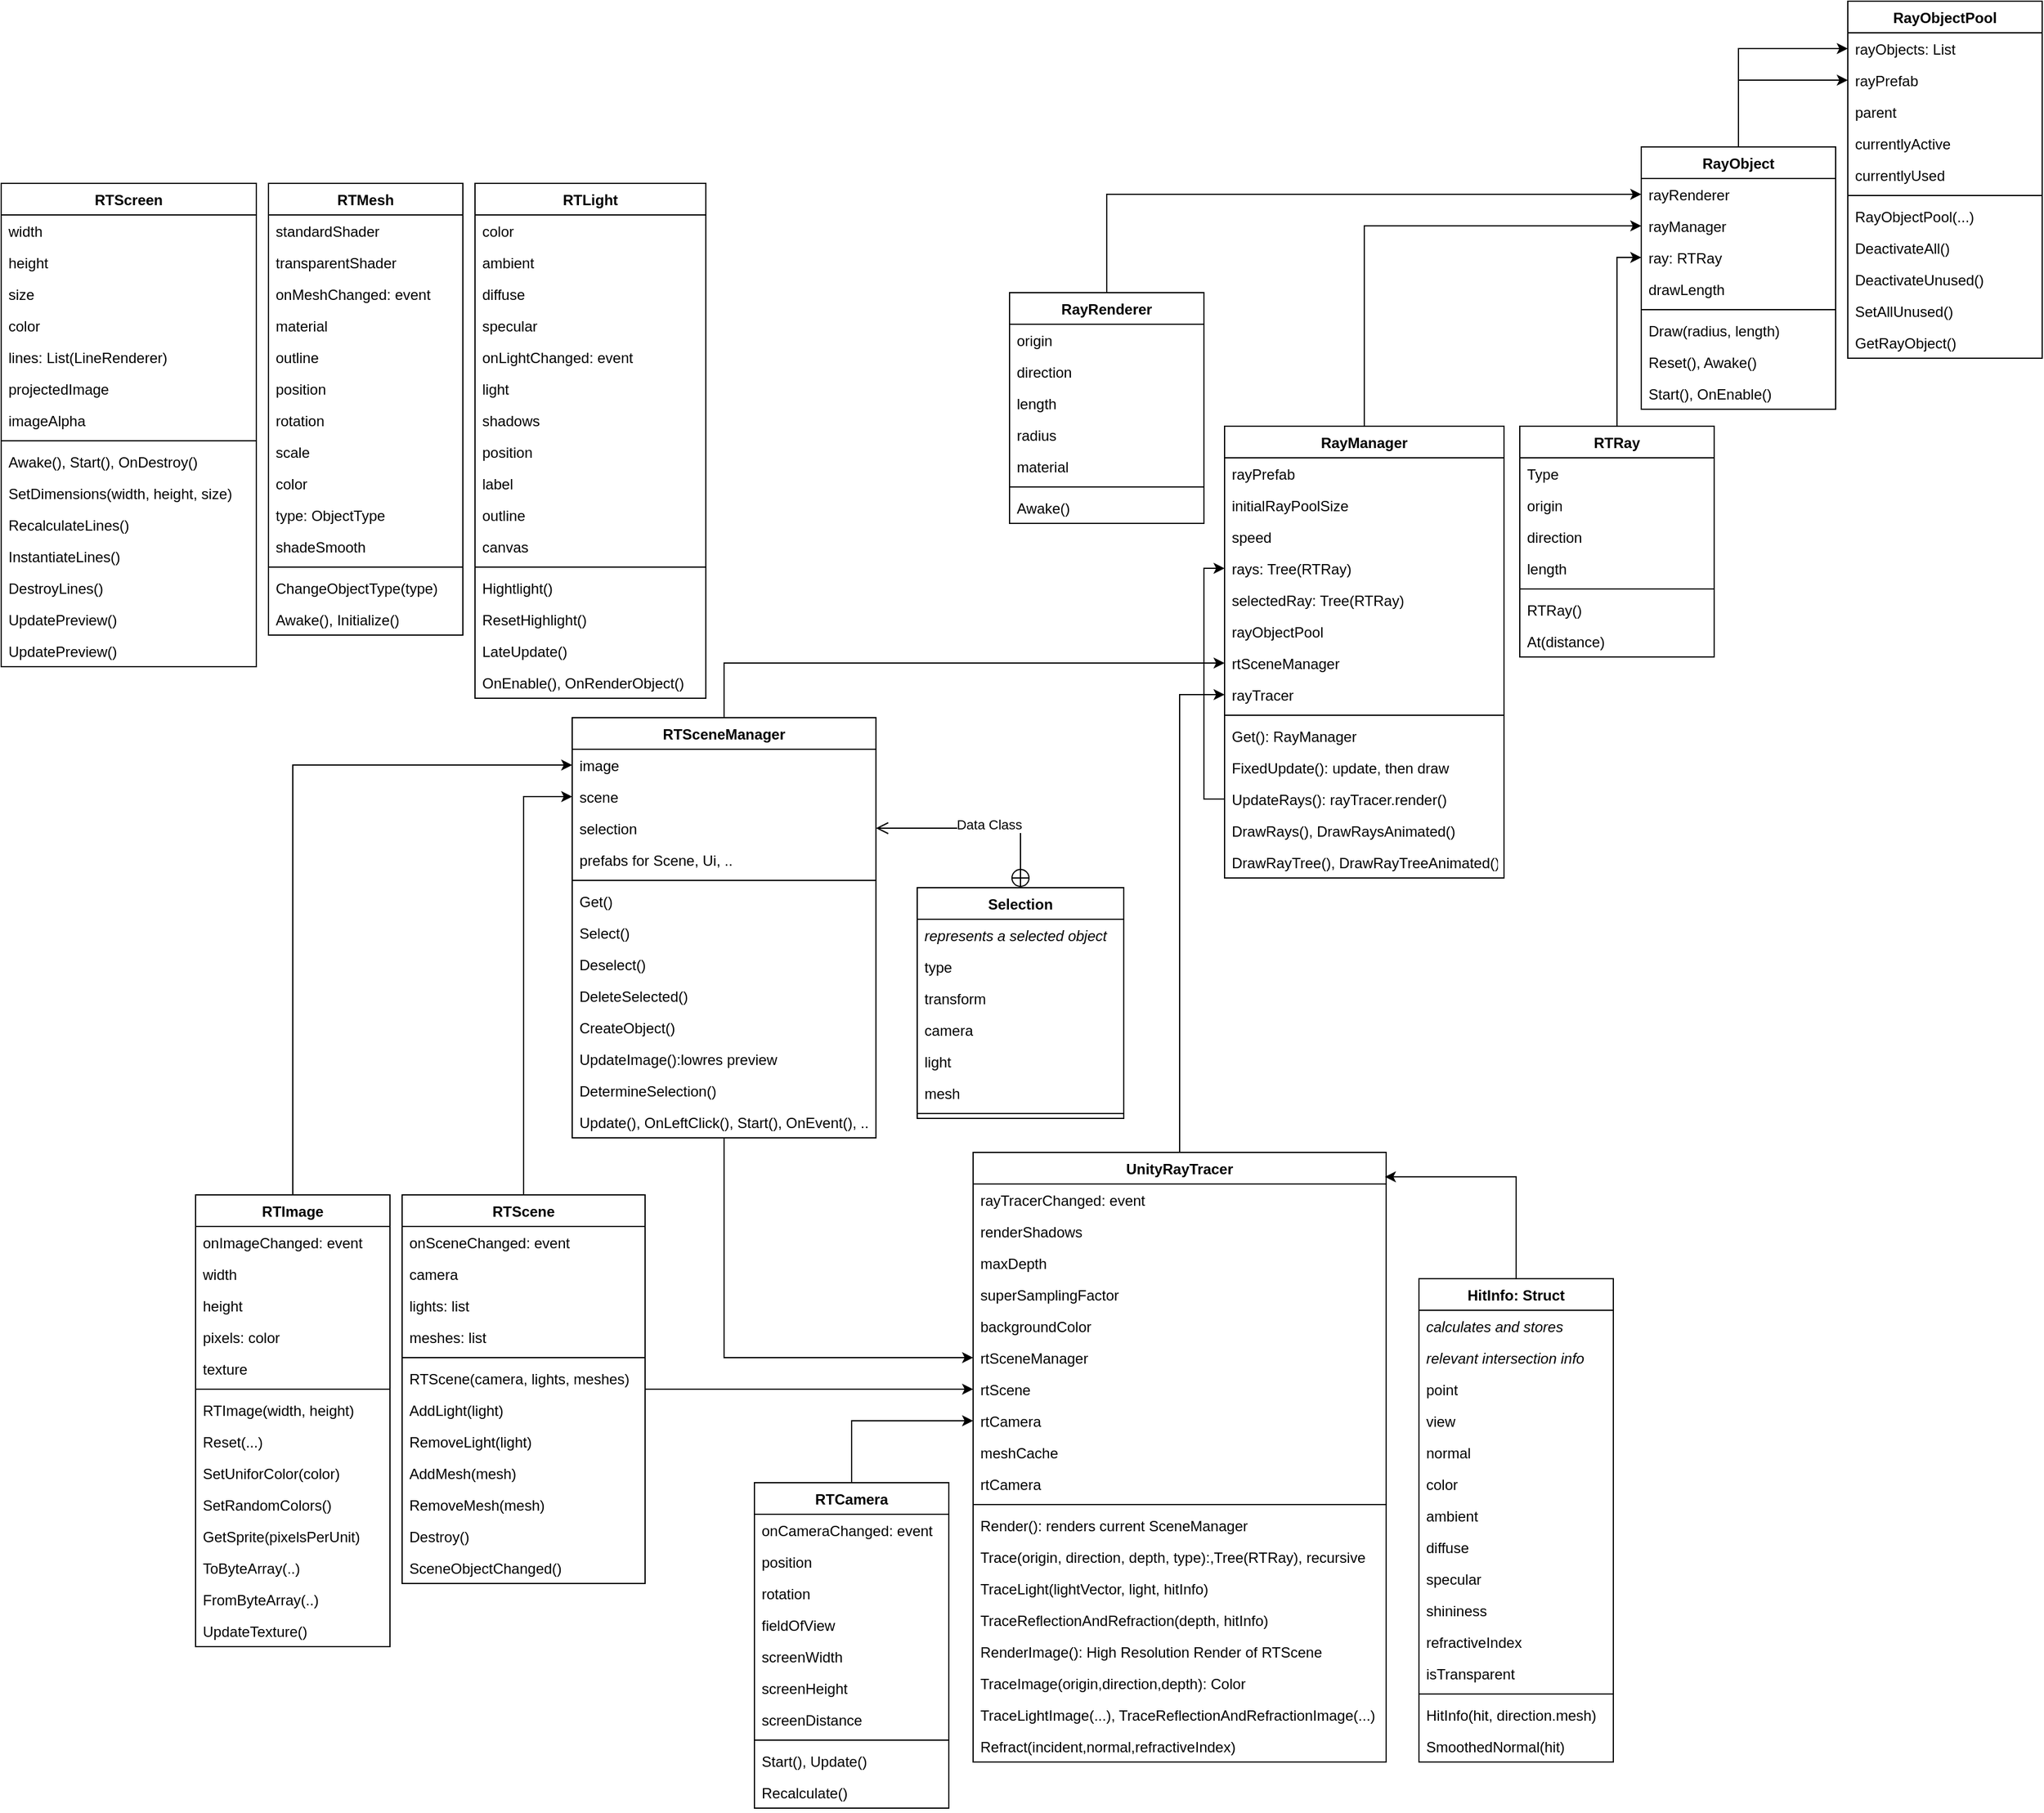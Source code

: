 <mxfile version="18.0.1" type="device"><diagram id="C5RBs43oDa-KdzZeNtuy" name="Page-1"><mxGraphModel dx="2707" dy="1637" grid="1" gridSize="10" guides="1" tooltips="1" connect="1" arrows="1" fold="1" page="1" pageScale="1" pageWidth="827" pageHeight="1169" math="0" shadow="0"><root><mxCell id="WIyWlLk6GJQsqaUBKTNV-0"/><mxCell id="WIyWlLk6GJQsqaUBKTNV-1" parent="WIyWlLk6GJQsqaUBKTNV-0"/><mxCell id="jlhCV25Zpjk2XAvhacCx-55" style="edgeStyle=orthogonalEdgeStyle;rounded=0;orthogonalLoop=1;jettySize=auto;html=1;entryX=0;entryY=0.5;entryDx=0;entryDy=0;" edge="1" parent="WIyWlLk6GJQsqaUBKTNV-1" source="zkfFHV4jXpPFQw0GAbJ--0" target="jlhCV25Zpjk2XAvhacCx-4"><mxGeometry relative="1" as="geometry"/></mxCell><mxCell id="zkfFHV4jXpPFQw0GAbJ--0" value="RTRay&#10;" style="swimlane;fontStyle=1;align=center;verticalAlign=top;childLayout=stackLayout;horizontal=1;startSize=26;horizontalStack=0;resizeParent=1;resizeLast=0;collapsible=1;marginBottom=0;rounded=0;shadow=0;strokeWidth=1;" parent="WIyWlLk6GJQsqaUBKTNV-1" vertex="1"><mxGeometry x="910" y="370" width="160" height="190" as="geometry"><mxRectangle x="30" y="20" width="160" height="26" as="alternateBounds"/></mxGeometry></mxCell><mxCell id="zkfFHV4jXpPFQw0GAbJ--1" value="Type" style="text;align=left;verticalAlign=top;spacingLeft=4;spacingRight=4;overflow=hidden;rotatable=0;points=[[0,0.5],[1,0.5]];portConstraint=eastwest;" parent="zkfFHV4jXpPFQw0GAbJ--0" vertex="1"><mxGeometry y="26" width="160" height="26" as="geometry"/></mxCell><mxCell id="zkfFHV4jXpPFQw0GAbJ--2" value="origin&#10;" style="text;align=left;verticalAlign=top;spacingLeft=4;spacingRight=4;overflow=hidden;rotatable=0;points=[[0,0.5],[1,0.5]];portConstraint=eastwest;rounded=0;shadow=0;html=0;" parent="zkfFHV4jXpPFQw0GAbJ--0" vertex="1"><mxGeometry y="52" width="160" height="26" as="geometry"/></mxCell><mxCell id="zkfFHV4jXpPFQw0GAbJ--3" value="direction" style="text;align=left;verticalAlign=top;spacingLeft=4;spacingRight=4;overflow=hidden;rotatable=0;points=[[0,0.5],[1,0.5]];portConstraint=eastwest;rounded=0;shadow=0;html=0;" parent="zkfFHV4jXpPFQw0GAbJ--0" vertex="1"><mxGeometry y="78" width="160" height="26" as="geometry"/></mxCell><mxCell id="jlhCV25Zpjk2XAvhacCx-0" value="length" style="text;align=left;verticalAlign=top;spacingLeft=4;spacingRight=4;overflow=hidden;rotatable=0;points=[[0,0.5],[1,0.5]];portConstraint=eastwest;rounded=0;shadow=0;html=0;" vertex="1" parent="zkfFHV4jXpPFQw0GAbJ--0"><mxGeometry y="104" width="160" height="26" as="geometry"/></mxCell><mxCell id="zkfFHV4jXpPFQw0GAbJ--4" value="" style="line;html=1;strokeWidth=1;align=left;verticalAlign=middle;spacingTop=-1;spacingLeft=3;spacingRight=3;rotatable=0;labelPosition=right;points=[];portConstraint=eastwest;" parent="zkfFHV4jXpPFQw0GAbJ--0" vertex="1"><mxGeometry y="130" width="160" height="8" as="geometry"/></mxCell><mxCell id="zkfFHV4jXpPFQw0GAbJ--5" value="RTRay()" style="text;align=left;verticalAlign=top;spacingLeft=4;spacingRight=4;overflow=hidden;rotatable=0;points=[[0,0.5],[1,0.5]];portConstraint=eastwest;" parent="zkfFHV4jXpPFQw0GAbJ--0" vertex="1"><mxGeometry y="138" width="160" height="26" as="geometry"/></mxCell><mxCell id="jlhCV25Zpjk2XAvhacCx-10" value="At(distance)" style="text;align=left;verticalAlign=top;spacingLeft=4;spacingRight=4;overflow=hidden;rotatable=0;points=[[0,0.5],[1,0.5]];portConstraint=eastwest;" vertex="1" parent="zkfFHV4jXpPFQw0GAbJ--0"><mxGeometry y="164" width="160" height="26" as="geometry"/></mxCell><mxCell id="jlhCV25Zpjk2XAvhacCx-52" style="edgeStyle=orthogonalEdgeStyle;rounded=0;orthogonalLoop=1;jettySize=auto;html=1;entryX=0;entryY=0.5;entryDx=0;entryDy=0;" edge="1" parent="WIyWlLk6GJQsqaUBKTNV-1" source="jlhCV25Zpjk2XAvhacCx-3" target="jlhCV25Zpjk2XAvhacCx-40"><mxGeometry relative="1" as="geometry"/></mxCell><mxCell id="jlhCV25Zpjk2XAvhacCx-53" style="edgeStyle=orthogonalEdgeStyle;rounded=0;orthogonalLoop=1;jettySize=auto;html=1;" edge="1" parent="WIyWlLk6GJQsqaUBKTNV-1" source="jlhCV25Zpjk2XAvhacCx-3" target="jlhCV25Zpjk2XAvhacCx-43"><mxGeometry relative="1" as="geometry"/></mxCell><mxCell id="jlhCV25Zpjk2XAvhacCx-3" value="RayObject" style="swimlane;fontStyle=1;align=center;verticalAlign=top;childLayout=stackLayout;horizontal=1;startSize=26;horizontalStack=0;resizeParent=1;resizeParentMax=0;resizeLast=0;collapsible=1;marginBottom=0;" vertex="1" parent="WIyWlLk6GJQsqaUBKTNV-1"><mxGeometry x="1010" y="140" width="160" height="216" as="geometry"/></mxCell><mxCell id="jlhCV25Zpjk2XAvhacCx-18" value="rayRenderer" style="text;strokeColor=none;fillColor=none;align=left;verticalAlign=top;spacingLeft=4;spacingRight=4;overflow=hidden;rotatable=0;points=[[0,0.5],[1,0.5]];portConstraint=eastwest;" vertex="1" parent="jlhCV25Zpjk2XAvhacCx-3"><mxGeometry y="26" width="160" height="26" as="geometry"/></mxCell><mxCell id="jlhCV25Zpjk2XAvhacCx-19" value="rayManager" style="text;strokeColor=none;fillColor=none;align=left;verticalAlign=top;spacingLeft=4;spacingRight=4;overflow=hidden;rotatable=0;points=[[0,0.5],[1,0.5]];portConstraint=eastwest;" vertex="1" parent="jlhCV25Zpjk2XAvhacCx-3"><mxGeometry y="52" width="160" height="26" as="geometry"/></mxCell><mxCell id="jlhCV25Zpjk2XAvhacCx-4" value="ray: RTRay" style="text;strokeColor=none;fillColor=none;align=left;verticalAlign=top;spacingLeft=4;spacingRight=4;overflow=hidden;rotatable=0;points=[[0,0.5],[1,0.5]];portConstraint=eastwest;" vertex="1" parent="jlhCV25Zpjk2XAvhacCx-3"><mxGeometry y="78" width="160" height="26" as="geometry"/></mxCell><mxCell id="jlhCV25Zpjk2XAvhacCx-17" value="drawLength" style="text;strokeColor=none;fillColor=none;align=left;verticalAlign=top;spacingLeft=4;spacingRight=4;overflow=hidden;rotatable=0;points=[[0,0.5],[1,0.5]];portConstraint=eastwest;" vertex="1" parent="jlhCV25Zpjk2XAvhacCx-3"><mxGeometry y="104" width="160" height="26" as="geometry"/></mxCell><mxCell id="jlhCV25Zpjk2XAvhacCx-5" value="" style="line;strokeWidth=1;fillColor=none;align=left;verticalAlign=middle;spacingTop=-1;spacingLeft=3;spacingRight=3;rotatable=0;labelPosition=right;points=[];portConstraint=eastwest;" vertex="1" parent="jlhCV25Zpjk2XAvhacCx-3"><mxGeometry y="130" width="160" height="8" as="geometry"/></mxCell><mxCell id="jlhCV25Zpjk2XAvhacCx-6" value="Draw(radius, length)" style="text;strokeColor=none;fillColor=none;align=left;verticalAlign=top;spacingLeft=4;spacingRight=4;overflow=hidden;rotatable=0;points=[[0,0.5],[1,0.5]];portConstraint=eastwest;" vertex="1" parent="jlhCV25Zpjk2XAvhacCx-3"><mxGeometry y="138" width="160" height="26" as="geometry"/></mxCell><mxCell id="jlhCV25Zpjk2XAvhacCx-20" value="Reset(), Awake()" style="text;strokeColor=none;fillColor=none;align=left;verticalAlign=top;spacingLeft=4;spacingRight=4;overflow=hidden;rotatable=0;points=[[0,0.5],[1,0.5]];portConstraint=eastwest;" vertex="1" parent="jlhCV25Zpjk2XAvhacCx-3"><mxGeometry y="164" width="160" height="26" as="geometry"/></mxCell><mxCell id="jlhCV25Zpjk2XAvhacCx-21" value="Start(), OnEnable()" style="text;strokeColor=none;fillColor=none;align=left;verticalAlign=top;spacingLeft=4;spacingRight=4;overflow=hidden;rotatable=0;points=[[0,0.5],[1,0.5]];portConstraint=eastwest;" vertex="1" parent="jlhCV25Zpjk2XAvhacCx-3"><mxGeometry y="190" width="160" height="26" as="geometry"/></mxCell><mxCell id="jlhCV25Zpjk2XAvhacCx-30" style="edgeStyle=orthogonalEdgeStyle;rounded=0;orthogonalLoop=1;jettySize=auto;html=1;entryX=0;entryY=0.5;entryDx=0;entryDy=0;" edge="1" parent="WIyWlLk6GJQsqaUBKTNV-1" source="jlhCV25Zpjk2XAvhacCx-22" target="jlhCV25Zpjk2XAvhacCx-18"><mxGeometry relative="1" as="geometry"/></mxCell><mxCell id="jlhCV25Zpjk2XAvhacCx-31" style="edgeStyle=orthogonalEdgeStyle;rounded=0;orthogonalLoop=1;jettySize=auto;html=1;entryX=0;entryY=0.5;entryDx=0;entryDy=0;" edge="1" parent="WIyWlLk6GJQsqaUBKTNV-1" source="jlhCV25Zpjk2XAvhacCx-26" target="jlhCV25Zpjk2XAvhacCx-19"><mxGeometry relative="1" as="geometry"/></mxCell><mxCell id="jlhCV25Zpjk2XAvhacCx-26" value="RayManager&#10;" style="swimlane;fontStyle=1;align=center;verticalAlign=top;childLayout=stackLayout;horizontal=1;startSize=26;horizontalStack=0;resizeParent=1;resizeParentMax=0;resizeLast=0;collapsible=1;marginBottom=0;" vertex="1" parent="WIyWlLk6GJQsqaUBKTNV-1"><mxGeometry x="667" y="370" width="230" height="372" as="geometry"/></mxCell><mxCell id="jlhCV25Zpjk2XAvhacCx-59" value="rayPrefab" style="text;strokeColor=none;fillColor=none;align=left;verticalAlign=top;spacingLeft=4;spacingRight=4;overflow=hidden;rotatable=0;points=[[0,0.5],[1,0.5]];portConstraint=eastwest;" vertex="1" parent="jlhCV25Zpjk2XAvhacCx-26"><mxGeometry y="26" width="230" height="26" as="geometry"/></mxCell><mxCell id="jlhCV25Zpjk2XAvhacCx-60" value="initialRayPoolSize" style="text;strokeColor=none;fillColor=none;align=left;verticalAlign=top;spacingLeft=4;spacingRight=4;overflow=hidden;rotatable=0;points=[[0,0.5],[1,0.5]];portConstraint=eastwest;" vertex="1" parent="jlhCV25Zpjk2XAvhacCx-26"><mxGeometry y="52" width="230" height="26" as="geometry"/></mxCell><mxCell id="jlhCV25Zpjk2XAvhacCx-65" value="speed" style="text;strokeColor=none;fillColor=none;align=left;verticalAlign=top;spacingLeft=4;spacingRight=4;overflow=hidden;rotatable=0;points=[[0,0.5],[1,0.5]];portConstraint=eastwest;" vertex="1" parent="jlhCV25Zpjk2XAvhacCx-26"><mxGeometry y="78" width="230" height="26" as="geometry"/></mxCell><mxCell id="jlhCV25Zpjk2XAvhacCx-67" value="rays: Tree(RTRay)" style="text;strokeColor=none;fillColor=none;align=left;verticalAlign=top;spacingLeft=4;spacingRight=4;overflow=hidden;rotatable=0;points=[[0,0.5],[1,0.5]];portConstraint=eastwest;" vertex="1" parent="jlhCV25Zpjk2XAvhacCx-26"><mxGeometry y="104" width="230" height="26" as="geometry"/></mxCell><mxCell id="jlhCV25Zpjk2XAvhacCx-68" value="selectedRay: Tree(RTRay)" style="text;strokeColor=none;fillColor=none;align=left;verticalAlign=top;spacingLeft=4;spacingRight=4;overflow=hidden;rotatable=0;points=[[0,0.5],[1,0.5]];portConstraint=eastwest;" vertex="1" parent="jlhCV25Zpjk2XAvhacCx-26"><mxGeometry y="130" width="230" height="26" as="geometry"/></mxCell><mxCell id="jlhCV25Zpjk2XAvhacCx-66" value="rayObjectPool" style="text;strokeColor=none;fillColor=none;align=left;verticalAlign=top;spacingLeft=4;spacingRight=4;overflow=hidden;rotatable=0;points=[[0,0.5],[1,0.5]];portConstraint=eastwest;" vertex="1" parent="jlhCV25Zpjk2XAvhacCx-26"><mxGeometry y="156" width="230" height="26" as="geometry"/></mxCell><mxCell id="jlhCV25Zpjk2XAvhacCx-70" value="rtSceneManager" style="text;strokeColor=none;fillColor=none;align=left;verticalAlign=top;spacingLeft=4;spacingRight=4;overflow=hidden;rotatable=0;points=[[0,0.5],[1,0.5]];portConstraint=eastwest;" vertex="1" parent="jlhCV25Zpjk2XAvhacCx-26"><mxGeometry y="182" width="230" height="26" as="geometry"/></mxCell><mxCell id="jlhCV25Zpjk2XAvhacCx-80" value="rayTracer" style="text;strokeColor=none;fillColor=none;align=left;verticalAlign=top;spacingLeft=4;spacingRight=4;overflow=hidden;rotatable=0;points=[[0,0.5],[1,0.5]];portConstraint=eastwest;" vertex="1" parent="jlhCV25Zpjk2XAvhacCx-26"><mxGeometry y="208" width="230" height="26" as="geometry"/></mxCell><mxCell id="jlhCV25Zpjk2XAvhacCx-28" value="" style="line;strokeWidth=1;fillColor=none;align=left;verticalAlign=middle;spacingTop=-1;spacingLeft=3;spacingRight=3;rotatable=0;labelPosition=right;points=[];portConstraint=eastwest;" vertex="1" parent="jlhCV25Zpjk2XAvhacCx-26"><mxGeometry y="234" width="230" height="8" as="geometry"/></mxCell><mxCell id="jlhCV25Zpjk2XAvhacCx-29" value="Get(): RayManager" style="text;strokeColor=none;fillColor=none;align=left;verticalAlign=top;spacingLeft=4;spacingRight=4;overflow=hidden;rotatable=0;points=[[0,0.5],[1,0.5]];portConstraint=eastwest;" vertex="1" parent="jlhCV25Zpjk2XAvhacCx-26"><mxGeometry y="242" width="230" height="26" as="geometry"/></mxCell><mxCell id="jlhCV25Zpjk2XAvhacCx-82" value="FixedUpdate(): update, then draw" style="text;strokeColor=none;fillColor=none;align=left;verticalAlign=top;spacingLeft=4;spacingRight=4;overflow=hidden;rotatable=0;points=[[0,0.5],[1,0.5]];portConstraint=eastwest;" vertex="1" parent="jlhCV25Zpjk2XAvhacCx-26"><mxGeometry y="268" width="230" height="26" as="geometry"/></mxCell><mxCell id="jlhCV25Zpjk2XAvhacCx-84" style="edgeStyle=orthogonalEdgeStyle;rounded=0;orthogonalLoop=1;jettySize=auto;html=1;entryX=0;entryY=0.5;entryDx=0;entryDy=0;" edge="1" parent="jlhCV25Zpjk2XAvhacCx-26" source="jlhCV25Zpjk2XAvhacCx-83" target="jlhCV25Zpjk2XAvhacCx-67"><mxGeometry relative="1" as="geometry"><Array as="points"><mxPoint x="-17" y="307"/><mxPoint x="-17" y="117"/></Array></mxGeometry></mxCell><mxCell id="jlhCV25Zpjk2XAvhacCx-83" value="UpdateRays(): rayTracer.render()" style="text;strokeColor=none;fillColor=none;align=left;verticalAlign=top;spacingLeft=4;spacingRight=4;overflow=hidden;rotatable=0;points=[[0,0.5],[1,0.5]];portConstraint=eastwest;" vertex="1" parent="jlhCV25Zpjk2XAvhacCx-26"><mxGeometry y="294" width="230" height="26" as="geometry"/></mxCell><mxCell id="jlhCV25Zpjk2XAvhacCx-85" value="DrawRays(), DrawRaysAnimated()" style="text;strokeColor=none;fillColor=none;align=left;verticalAlign=top;spacingLeft=4;spacingRight=4;overflow=hidden;rotatable=0;points=[[0,0.5],[1,0.5]];portConstraint=eastwest;" vertex="1" parent="jlhCV25Zpjk2XAvhacCx-26"><mxGeometry y="320" width="230" height="26" as="geometry"/></mxCell><mxCell id="jlhCV25Zpjk2XAvhacCx-86" value="DrawRayTree(), DrawRayTreeAnimated()" style="text;strokeColor=none;fillColor=none;align=left;verticalAlign=top;spacingLeft=4;spacingRight=4;overflow=hidden;rotatable=0;points=[[0,0.5],[1,0.5]];portConstraint=eastwest;" vertex="1" parent="jlhCV25Zpjk2XAvhacCx-26"><mxGeometry y="346" width="230" height="26" as="geometry"/></mxCell><mxCell id="jlhCV25Zpjk2XAvhacCx-39" value="RayObjectPool&#10;" style="swimlane;fontStyle=1;align=center;verticalAlign=top;childLayout=stackLayout;horizontal=1;startSize=26;horizontalStack=0;resizeParent=1;resizeParentMax=0;resizeLast=0;collapsible=1;marginBottom=0;" vertex="1" parent="WIyWlLk6GJQsqaUBKTNV-1"><mxGeometry x="1180" y="20" width="160" height="294" as="geometry"/></mxCell><mxCell id="jlhCV25Zpjk2XAvhacCx-40" value="rayObjects: List" style="text;strokeColor=none;fillColor=none;align=left;verticalAlign=top;spacingLeft=4;spacingRight=4;overflow=hidden;rotatable=0;points=[[0,0.5],[1,0.5]];portConstraint=eastwest;" vertex="1" parent="jlhCV25Zpjk2XAvhacCx-39"><mxGeometry y="26" width="160" height="26" as="geometry"/></mxCell><mxCell id="jlhCV25Zpjk2XAvhacCx-43" value="rayPrefab" style="text;strokeColor=none;fillColor=none;align=left;verticalAlign=top;spacingLeft=4;spacingRight=4;overflow=hidden;rotatable=0;points=[[0,0.5],[1,0.5]];portConstraint=eastwest;" vertex="1" parent="jlhCV25Zpjk2XAvhacCx-39"><mxGeometry y="52" width="160" height="26" as="geometry"/></mxCell><mxCell id="jlhCV25Zpjk2XAvhacCx-44" value="parent" style="text;strokeColor=none;fillColor=none;align=left;verticalAlign=top;spacingLeft=4;spacingRight=4;overflow=hidden;rotatable=0;points=[[0,0.5],[1,0.5]];portConstraint=eastwest;" vertex="1" parent="jlhCV25Zpjk2XAvhacCx-39"><mxGeometry y="78" width="160" height="26" as="geometry"/></mxCell><mxCell id="jlhCV25Zpjk2XAvhacCx-45" value="currentlyActive" style="text;strokeColor=none;fillColor=none;align=left;verticalAlign=top;spacingLeft=4;spacingRight=4;overflow=hidden;rotatable=0;points=[[0,0.5],[1,0.5]];portConstraint=eastwest;" vertex="1" parent="jlhCV25Zpjk2XAvhacCx-39"><mxGeometry y="104" width="160" height="26" as="geometry"/></mxCell><mxCell id="jlhCV25Zpjk2XAvhacCx-46" value="currentlyUsed" style="text;strokeColor=none;fillColor=none;align=left;verticalAlign=top;spacingLeft=4;spacingRight=4;overflow=hidden;rotatable=0;points=[[0,0.5],[1,0.5]];portConstraint=eastwest;" vertex="1" parent="jlhCV25Zpjk2XAvhacCx-39"><mxGeometry y="130" width="160" height="26" as="geometry"/></mxCell><mxCell id="jlhCV25Zpjk2XAvhacCx-41" value="" style="line;strokeWidth=1;fillColor=none;align=left;verticalAlign=middle;spacingTop=-1;spacingLeft=3;spacingRight=3;rotatable=0;labelPosition=right;points=[];portConstraint=eastwest;" vertex="1" parent="jlhCV25Zpjk2XAvhacCx-39"><mxGeometry y="156" width="160" height="8" as="geometry"/></mxCell><mxCell id="jlhCV25Zpjk2XAvhacCx-42" value="RayObjectPool(...)" style="text;strokeColor=none;fillColor=none;align=left;verticalAlign=top;spacingLeft=4;spacingRight=4;overflow=hidden;rotatable=0;points=[[0,0.5],[1,0.5]];portConstraint=eastwest;" vertex="1" parent="jlhCV25Zpjk2XAvhacCx-39"><mxGeometry y="164" width="160" height="26" as="geometry"/></mxCell><mxCell id="jlhCV25Zpjk2XAvhacCx-47" value="DeactivateAll()" style="text;strokeColor=none;fillColor=none;align=left;verticalAlign=top;spacingLeft=4;spacingRight=4;overflow=hidden;rotatable=0;points=[[0,0.5],[1,0.5]];portConstraint=eastwest;" vertex="1" parent="jlhCV25Zpjk2XAvhacCx-39"><mxGeometry y="190" width="160" height="26" as="geometry"/></mxCell><mxCell id="jlhCV25Zpjk2XAvhacCx-48" value="DeactivateUnused()" style="text;strokeColor=none;fillColor=none;align=left;verticalAlign=top;spacingLeft=4;spacingRight=4;overflow=hidden;rotatable=0;points=[[0,0.5],[1,0.5]];portConstraint=eastwest;" vertex="1" parent="jlhCV25Zpjk2XAvhacCx-39"><mxGeometry y="216" width="160" height="26" as="geometry"/></mxCell><mxCell id="jlhCV25Zpjk2XAvhacCx-49" value="SetAllUnused()" style="text;strokeColor=none;fillColor=none;align=left;verticalAlign=top;spacingLeft=4;spacingRight=4;overflow=hidden;rotatable=0;points=[[0,0.5],[1,0.5]];portConstraint=eastwest;" vertex="1" parent="jlhCV25Zpjk2XAvhacCx-39"><mxGeometry y="242" width="160" height="26" as="geometry"/></mxCell><mxCell id="jlhCV25Zpjk2XAvhacCx-50" value="GetRayObject()" style="text;strokeColor=none;fillColor=none;align=left;verticalAlign=top;spacingLeft=4;spacingRight=4;overflow=hidden;rotatable=0;points=[[0,0.5],[1,0.5]];portConstraint=eastwest;" vertex="1" parent="jlhCV25Zpjk2XAvhacCx-39"><mxGeometry y="268" width="160" height="26" as="geometry"/></mxCell><mxCell id="jlhCV25Zpjk2XAvhacCx-22" value="RayRenderer&#10;" style="swimlane;fontStyle=1;align=center;verticalAlign=top;childLayout=stackLayout;horizontal=1;startSize=26;horizontalStack=0;resizeParent=1;resizeParentMax=0;resizeLast=0;collapsible=1;marginBottom=0;" vertex="1" parent="WIyWlLk6GJQsqaUBKTNV-1"><mxGeometry x="490" y="260" width="160" height="190" as="geometry"/></mxCell><mxCell id="jlhCV25Zpjk2XAvhacCx-23" value="origin" style="text;strokeColor=none;fillColor=none;align=left;verticalAlign=top;spacingLeft=4;spacingRight=4;overflow=hidden;rotatable=0;points=[[0,0.5],[1,0.5]];portConstraint=eastwest;" vertex="1" parent="jlhCV25Zpjk2XAvhacCx-22"><mxGeometry y="26" width="160" height="26" as="geometry"/></mxCell><mxCell id="jlhCV25Zpjk2XAvhacCx-35" value="direction" style="text;strokeColor=none;fillColor=none;align=left;verticalAlign=top;spacingLeft=4;spacingRight=4;overflow=hidden;rotatable=0;points=[[0,0.5],[1,0.5]];portConstraint=eastwest;" vertex="1" parent="jlhCV25Zpjk2XAvhacCx-22"><mxGeometry y="52" width="160" height="26" as="geometry"/></mxCell><mxCell id="jlhCV25Zpjk2XAvhacCx-36" value="length" style="text;strokeColor=none;fillColor=none;align=left;verticalAlign=top;spacingLeft=4;spacingRight=4;overflow=hidden;rotatable=0;points=[[0,0.5],[1,0.5]];portConstraint=eastwest;" vertex="1" parent="jlhCV25Zpjk2XAvhacCx-22"><mxGeometry y="78" width="160" height="26" as="geometry"/></mxCell><mxCell id="jlhCV25Zpjk2XAvhacCx-37" value="radius" style="text;strokeColor=none;fillColor=none;align=left;verticalAlign=top;spacingLeft=4;spacingRight=4;overflow=hidden;rotatable=0;points=[[0,0.5],[1,0.5]];portConstraint=eastwest;" vertex="1" parent="jlhCV25Zpjk2XAvhacCx-22"><mxGeometry y="104" width="160" height="26" as="geometry"/></mxCell><mxCell id="jlhCV25Zpjk2XAvhacCx-38" value="material" style="text;strokeColor=none;fillColor=none;align=left;verticalAlign=top;spacingLeft=4;spacingRight=4;overflow=hidden;rotatable=0;points=[[0,0.5],[1,0.5]];portConstraint=eastwest;" vertex="1" parent="jlhCV25Zpjk2XAvhacCx-22"><mxGeometry y="130" width="160" height="26" as="geometry"/></mxCell><mxCell id="jlhCV25Zpjk2XAvhacCx-24" value="" style="line;strokeWidth=1;fillColor=none;align=left;verticalAlign=middle;spacingTop=-1;spacingLeft=3;spacingRight=3;rotatable=0;labelPosition=right;points=[];portConstraint=eastwest;" vertex="1" parent="jlhCV25Zpjk2XAvhacCx-22"><mxGeometry y="156" width="160" height="8" as="geometry"/></mxCell><mxCell id="jlhCV25Zpjk2XAvhacCx-25" value="Awake()" style="text;strokeColor=none;fillColor=none;align=left;verticalAlign=top;spacingLeft=4;spacingRight=4;overflow=hidden;rotatable=0;points=[[0,0.5],[1,0.5]];portConstraint=eastwest;" vertex="1" parent="jlhCV25Zpjk2XAvhacCx-22"><mxGeometry y="164" width="160" height="26" as="geometry"/></mxCell><mxCell id="jlhCV25Zpjk2XAvhacCx-75" style="edgeStyle=orthogonalEdgeStyle;rounded=0;orthogonalLoop=1;jettySize=auto;html=1;" edge="1" parent="WIyWlLk6GJQsqaUBKTNV-1" source="jlhCV25Zpjk2XAvhacCx-71" target="jlhCV25Zpjk2XAvhacCx-70"><mxGeometry relative="1" as="geometry"/></mxCell><mxCell id="jlhCV25Zpjk2XAvhacCx-130" style="edgeStyle=orthogonalEdgeStyle;rounded=0;orthogonalLoop=1;jettySize=auto;html=1;entryX=0;entryY=0.5;entryDx=0;entryDy=0;" edge="1" parent="WIyWlLk6GJQsqaUBKTNV-1" source="jlhCV25Zpjk2XAvhacCx-71" target="jlhCV25Zpjk2XAvhacCx-127"><mxGeometry relative="1" as="geometry"/></mxCell><mxCell id="jlhCV25Zpjk2XAvhacCx-71" value="RTSceneManager&#10;" style="swimlane;fontStyle=1;align=center;verticalAlign=top;childLayout=stackLayout;horizontal=1;startSize=26;horizontalStack=0;resizeParent=1;resizeParentMax=0;resizeLast=0;collapsible=1;marginBottom=0;" vertex="1" parent="WIyWlLk6GJQsqaUBKTNV-1"><mxGeometry x="130" y="610" width="250.04" height="346" as="geometry"/></mxCell><mxCell id="jlhCV25Zpjk2XAvhacCx-97" value="image&#10;" style="text;strokeColor=none;fillColor=none;align=left;verticalAlign=top;spacingLeft=4;spacingRight=4;overflow=hidden;rotatable=0;points=[[0,0.5],[1,0.5]];portConstraint=eastwest;" vertex="1" parent="jlhCV25Zpjk2XAvhacCx-71"><mxGeometry y="26" width="250.04" height="26" as="geometry"/></mxCell><mxCell id="jlhCV25Zpjk2XAvhacCx-72" value="scene" style="text;strokeColor=none;fillColor=none;align=left;verticalAlign=top;spacingLeft=4;spacingRight=4;overflow=hidden;rotatable=0;points=[[0,0.5],[1,0.5]];portConstraint=eastwest;" vertex="1" parent="jlhCV25Zpjk2XAvhacCx-71"><mxGeometry y="52" width="250.04" height="26" as="geometry"/></mxCell><mxCell id="jlhCV25Zpjk2XAvhacCx-115" value="selection" style="text;strokeColor=none;fillColor=none;align=left;verticalAlign=top;spacingLeft=4;spacingRight=4;overflow=hidden;rotatable=0;points=[[0,0.5],[1,0.5]];portConstraint=eastwest;" vertex="1" parent="jlhCV25Zpjk2XAvhacCx-71"><mxGeometry y="78" width="250.04" height="26" as="geometry"/></mxCell><mxCell id="jlhCV25Zpjk2XAvhacCx-103" value="prefabs for Scene, Ui, .. " style="text;strokeColor=none;fillColor=none;align=left;verticalAlign=top;spacingLeft=4;spacingRight=4;overflow=hidden;rotatable=0;points=[[0,0.5],[1,0.5]];portConstraint=eastwest;" vertex="1" parent="jlhCV25Zpjk2XAvhacCx-71"><mxGeometry y="104" width="250.04" height="26" as="geometry"/></mxCell><mxCell id="jlhCV25Zpjk2XAvhacCx-73" value="" style="line;strokeWidth=1;fillColor=none;align=left;verticalAlign=middle;spacingTop=-1;spacingLeft=3;spacingRight=3;rotatable=0;labelPosition=right;points=[];portConstraint=eastwest;" vertex="1" parent="jlhCV25Zpjk2XAvhacCx-71"><mxGeometry y="130" width="250.04" height="8" as="geometry"/></mxCell><mxCell id="jlhCV25Zpjk2XAvhacCx-74" value="Get()" style="text;strokeColor=none;fillColor=none;align=left;verticalAlign=top;spacingLeft=4;spacingRight=4;overflow=hidden;rotatable=0;points=[[0,0.5],[1,0.5]];portConstraint=eastwest;" vertex="1" parent="jlhCV25Zpjk2XAvhacCx-71"><mxGeometry y="138" width="250.04" height="26" as="geometry"/></mxCell><mxCell id="jlhCV25Zpjk2XAvhacCx-116" value="Select()" style="text;strokeColor=none;fillColor=none;align=left;verticalAlign=top;spacingLeft=4;spacingRight=4;overflow=hidden;rotatable=0;points=[[0,0.5],[1,0.5]];portConstraint=eastwest;" vertex="1" parent="jlhCV25Zpjk2XAvhacCx-71"><mxGeometry y="164" width="250.04" height="26" as="geometry"/></mxCell><mxCell id="jlhCV25Zpjk2XAvhacCx-117" value="Deselect()" style="text;strokeColor=none;fillColor=none;align=left;verticalAlign=top;spacingLeft=4;spacingRight=4;overflow=hidden;rotatable=0;points=[[0,0.5],[1,0.5]];portConstraint=eastwest;" vertex="1" parent="jlhCV25Zpjk2XAvhacCx-71"><mxGeometry y="190" width="250.04" height="26" as="geometry"/></mxCell><mxCell id="jlhCV25Zpjk2XAvhacCx-118" value="DeleteSelected()" style="text;strokeColor=none;fillColor=none;align=left;verticalAlign=top;spacingLeft=4;spacingRight=4;overflow=hidden;rotatable=0;points=[[0,0.5],[1,0.5]];portConstraint=eastwest;" vertex="1" parent="jlhCV25Zpjk2XAvhacCx-71"><mxGeometry y="216" width="250.04" height="26" as="geometry"/></mxCell><mxCell id="jlhCV25Zpjk2XAvhacCx-119" value="CreateObject()" style="text;strokeColor=none;fillColor=none;align=left;verticalAlign=top;spacingLeft=4;spacingRight=4;overflow=hidden;rotatable=0;points=[[0,0.5],[1,0.5]];portConstraint=eastwest;" vertex="1" parent="jlhCV25Zpjk2XAvhacCx-71"><mxGeometry y="242" width="250.04" height="26" as="geometry"/></mxCell><mxCell id="jlhCV25Zpjk2XAvhacCx-120" value="UpdateImage():lowres preview" style="text;strokeColor=none;fillColor=none;align=left;verticalAlign=top;spacingLeft=4;spacingRight=4;overflow=hidden;rotatable=0;points=[[0,0.5],[1,0.5]];portConstraint=eastwest;" vertex="1" parent="jlhCV25Zpjk2XAvhacCx-71"><mxGeometry y="268" width="250.04" height="26" as="geometry"/></mxCell><mxCell id="jlhCV25Zpjk2XAvhacCx-121" value="DetermineSelection()" style="text;strokeColor=none;fillColor=none;align=left;verticalAlign=top;spacingLeft=4;spacingRight=4;overflow=hidden;rotatable=0;points=[[0,0.5],[1,0.5]];portConstraint=eastwest;" vertex="1" parent="jlhCV25Zpjk2XAvhacCx-71"><mxGeometry y="294" width="250.04" height="26" as="geometry"/></mxCell><mxCell id="jlhCV25Zpjk2XAvhacCx-122" value="Update(), OnLeftClick(), Start(), OnEvent(), ..." style="text;strokeColor=none;fillColor=none;align=left;verticalAlign=top;spacingLeft=4;spacingRight=4;overflow=hidden;rotatable=0;points=[[0,0.5],[1,0.5]];portConstraint=eastwest;" vertex="1" parent="jlhCV25Zpjk2XAvhacCx-71"><mxGeometry y="320" width="250.04" height="26" as="geometry"/></mxCell><mxCell id="jlhCV25Zpjk2XAvhacCx-81" style="edgeStyle=orthogonalEdgeStyle;rounded=0;orthogonalLoop=1;jettySize=auto;html=1;entryX=0;entryY=0.5;entryDx=0;entryDy=0;" edge="1" parent="WIyWlLk6GJQsqaUBKTNV-1" source="jlhCV25Zpjk2XAvhacCx-76" target="jlhCV25Zpjk2XAvhacCx-80"><mxGeometry relative="1" as="geometry"/></mxCell><mxCell id="jlhCV25Zpjk2XAvhacCx-76" value="UnityRayTracer&#10;" style="swimlane;fontStyle=1;align=center;verticalAlign=top;childLayout=stackLayout;horizontal=1;startSize=26;horizontalStack=0;resizeParent=1;resizeParentMax=0;resizeLast=0;collapsible=1;marginBottom=0;" vertex="1" parent="WIyWlLk6GJQsqaUBKTNV-1"><mxGeometry x="460" y="968" width="340" height="502" as="geometry"/></mxCell><mxCell id="jlhCV25Zpjk2XAvhacCx-77" value="rayTracerChanged: event" style="text;strokeColor=none;fillColor=none;align=left;verticalAlign=top;spacingLeft=4;spacingRight=4;overflow=hidden;rotatable=0;points=[[0,0.5],[1,0.5]];portConstraint=eastwest;" vertex="1" parent="jlhCV25Zpjk2XAvhacCx-76"><mxGeometry y="26" width="340" height="26" as="geometry"/></mxCell><mxCell id="jlhCV25Zpjk2XAvhacCx-123" value="renderShadows" style="text;strokeColor=none;fillColor=none;align=left;verticalAlign=top;spacingLeft=4;spacingRight=4;overflow=hidden;rotatable=0;points=[[0,0.5],[1,0.5]];portConstraint=eastwest;" vertex="1" parent="jlhCV25Zpjk2XAvhacCx-76"><mxGeometry y="52" width="340" height="26" as="geometry"/></mxCell><mxCell id="jlhCV25Zpjk2XAvhacCx-124" value="maxDepth" style="text;strokeColor=none;fillColor=none;align=left;verticalAlign=top;spacingLeft=4;spacingRight=4;overflow=hidden;rotatable=0;points=[[0,0.5],[1,0.5]];portConstraint=eastwest;" vertex="1" parent="jlhCV25Zpjk2XAvhacCx-76"><mxGeometry y="78" width="340" height="26" as="geometry"/></mxCell><mxCell id="jlhCV25Zpjk2XAvhacCx-125" value="superSamplingFactor" style="text;strokeColor=none;fillColor=none;align=left;verticalAlign=top;spacingLeft=4;spacingRight=4;overflow=hidden;rotatable=0;points=[[0,0.5],[1,0.5]];portConstraint=eastwest;" vertex="1" parent="jlhCV25Zpjk2XAvhacCx-76"><mxGeometry y="104" width="340" height="26" as="geometry"/></mxCell><mxCell id="jlhCV25Zpjk2XAvhacCx-126" value="backgroundColor" style="text;strokeColor=none;fillColor=none;align=left;verticalAlign=top;spacingLeft=4;spacingRight=4;overflow=hidden;rotatable=0;points=[[0,0.5],[1,0.5]];portConstraint=eastwest;" vertex="1" parent="jlhCV25Zpjk2XAvhacCx-76"><mxGeometry y="130" width="340" height="26" as="geometry"/></mxCell><mxCell id="jlhCV25Zpjk2XAvhacCx-127" value="rtSceneManager" style="text;strokeColor=none;fillColor=none;align=left;verticalAlign=top;spacingLeft=4;spacingRight=4;overflow=hidden;rotatable=0;points=[[0,0.5],[1,0.5]];portConstraint=eastwest;" vertex="1" parent="jlhCV25Zpjk2XAvhacCx-76"><mxGeometry y="156" width="340" height="26" as="geometry"/></mxCell><mxCell id="jlhCV25Zpjk2XAvhacCx-128" value="rtScene" style="text;strokeColor=none;fillColor=none;align=left;verticalAlign=top;spacingLeft=4;spacingRight=4;overflow=hidden;rotatable=0;points=[[0,0.5],[1,0.5]];portConstraint=eastwest;" vertex="1" parent="jlhCV25Zpjk2XAvhacCx-76"><mxGeometry y="182" width="340" height="26" as="geometry"/></mxCell><mxCell id="jlhCV25Zpjk2XAvhacCx-129" value="rtCamera" style="text;strokeColor=none;fillColor=none;align=left;verticalAlign=top;spacingLeft=4;spacingRight=4;overflow=hidden;rotatable=0;points=[[0,0.5],[1,0.5]];portConstraint=eastwest;" vertex="1" parent="jlhCV25Zpjk2XAvhacCx-76"><mxGeometry y="208" width="340" height="26" as="geometry"/></mxCell><mxCell id="jlhCV25Zpjk2XAvhacCx-138" value="meshCache" style="text;strokeColor=none;fillColor=none;align=left;verticalAlign=top;spacingLeft=4;spacingRight=4;overflow=hidden;rotatable=0;points=[[0,0.5],[1,0.5]];portConstraint=eastwest;" vertex="1" parent="jlhCV25Zpjk2XAvhacCx-76"><mxGeometry y="234" width="340" height="26" as="geometry"/></mxCell><mxCell id="jlhCV25Zpjk2XAvhacCx-137" value="rtCamera" style="text;strokeColor=none;fillColor=none;align=left;verticalAlign=top;spacingLeft=4;spacingRight=4;overflow=hidden;rotatable=0;points=[[0,0.5],[1,0.5]];portConstraint=eastwest;" vertex="1" parent="jlhCV25Zpjk2XAvhacCx-76"><mxGeometry y="260" width="340" height="26" as="geometry"/></mxCell><mxCell id="jlhCV25Zpjk2XAvhacCx-78" value="" style="line;strokeWidth=1;fillColor=none;align=left;verticalAlign=middle;spacingTop=-1;spacingLeft=3;spacingRight=3;rotatable=0;labelPosition=right;points=[];portConstraint=eastwest;" vertex="1" parent="jlhCV25Zpjk2XAvhacCx-76"><mxGeometry y="286" width="340" height="8" as="geometry"/></mxCell><mxCell id="jlhCV25Zpjk2XAvhacCx-79" value="Render(): renders current SceneManager" style="text;strokeColor=none;fillColor=none;align=left;verticalAlign=top;spacingLeft=4;spacingRight=4;overflow=hidden;rotatable=0;points=[[0,0.5],[1,0.5]];portConstraint=eastwest;" vertex="1" parent="jlhCV25Zpjk2XAvhacCx-76"><mxGeometry y="294" width="340" height="26" as="geometry"/></mxCell><mxCell id="jlhCV25Zpjk2XAvhacCx-158" value="Trace(origin, direction, depth, type):,Tree(RTRay), recursive" style="text;strokeColor=none;fillColor=none;align=left;verticalAlign=top;spacingLeft=4;spacingRight=4;overflow=hidden;rotatable=0;points=[[0,0.5],[1,0.5]];portConstraint=eastwest;" vertex="1" parent="jlhCV25Zpjk2XAvhacCx-76"><mxGeometry y="320" width="340" height="26" as="geometry"/></mxCell><mxCell id="jlhCV25Zpjk2XAvhacCx-157" value="TraceLight(lightVector, light, hitInfo)" style="text;strokeColor=none;fillColor=none;align=left;verticalAlign=top;spacingLeft=4;spacingRight=4;overflow=hidden;rotatable=0;points=[[0,0.5],[1,0.5]];portConstraint=eastwest;" vertex="1" parent="jlhCV25Zpjk2XAvhacCx-76"><mxGeometry y="346" width="340" height="26" as="geometry"/></mxCell><mxCell id="jlhCV25Zpjk2XAvhacCx-159" value="TraceReflectionAndRefraction(depth, hitInfo)" style="text;strokeColor=none;fillColor=none;align=left;verticalAlign=top;spacingLeft=4;spacingRight=4;overflow=hidden;rotatable=0;points=[[0,0.5],[1,0.5]];portConstraint=eastwest;" vertex="1" parent="jlhCV25Zpjk2XAvhacCx-76"><mxGeometry y="372" width="340" height="26" as="geometry"/></mxCell><mxCell id="jlhCV25Zpjk2XAvhacCx-160" value="RenderImage(): High Resolution Render of RTScene" style="text;strokeColor=none;fillColor=none;align=left;verticalAlign=top;spacingLeft=4;spacingRight=4;overflow=hidden;rotatable=0;points=[[0,0.5],[1,0.5]];portConstraint=eastwest;" vertex="1" parent="jlhCV25Zpjk2XAvhacCx-76"><mxGeometry y="398" width="340" height="26" as="geometry"/></mxCell><mxCell id="jlhCV25Zpjk2XAvhacCx-161" value="TraceImage(origin,direction,depth): Color" style="text;strokeColor=none;fillColor=none;align=left;verticalAlign=top;spacingLeft=4;spacingRight=4;overflow=hidden;rotatable=0;points=[[0,0.5],[1,0.5]];portConstraint=eastwest;" vertex="1" parent="jlhCV25Zpjk2XAvhacCx-76"><mxGeometry y="424" width="340" height="26" as="geometry"/></mxCell><mxCell id="jlhCV25Zpjk2XAvhacCx-162" value="TraceLightImage(...), TraceReflectionAndRefractionImage(...)" style="text;strokeColor=none;fillColor=none;align=left;verticalAlign=top;spacingLeft=4;spacingRight=4;overflow=hidden;rotatable=0;points=[[0,0.5],[1,0.5]];portConstraint=eastwest;" vertex="1" parent="jlhCV25Zpjk2XAvhacCx-76"><mxGeometry y="450" width="340" height="26" as="geometry"/></mxCell><mxCell id="jlhCV25Zpjk2XAvhacCx-163" value="Refract(incident,normal,refractiveIndex)" style="text;strokeColor=none;fillColor=none;align=left;verticalAlign=top;spacingLeft=4;spacingRight=4;overflow=hidden;rotatable=0;points=[[0,0.5],[1,0.5]];portConstraint=eastwest;" vertex="1" parent="jlhCV25Zpjk2XAvhacCx-76"><mxGeometry y="476" width="340" height="26" as="geometry"/></mxCell><mxCell id="jlhCV25Zpjk2XAvhacCx-96" value="" style="edgeStyle=orthogonalEdgeStyle;rounded=0;orthogonalLoop=1;jettySize=auto;html=1;entryX=0;entryY=0.5;entryDx=0;entryDy=0;exitX=0.5;exitY=0;exitDx=0;exitDy=0;" edge="1" parent="WIyWlLk6GJQsqaUBKTNV-1" source="jlhCV25Zpjk2XAvhacCx-88" target="jlhCV25Zpjk2XAvhacCx-72"><mxGeometry relative="1" as="geometry"><mxPoint x="-360" y="860" as="sourcePoint"/><mxPoint x="-130.04" y="820" as="targetPoint"/></mxGeometry></mxCell><mxCell id="jlhCV25Zpjk2XAvhacCx-131" style="edgeStyle=orthogonalEdgeStyle;rounded=0;orthogonalLoop=1;jettySize=auto;html=1;entryX=0;entryY=0.5;entryDx=0;entryDy=0;" edge="1" parent="WIyWlLk6GJQsqaUBKTNV-1" source="jlhCV25Zpjk2XAvhacCx-88" target="jlhCV25Zpjk2XAvhacCx-128"><mxGeometry relative="1" as="geometry"/></mxCell><mxCell id="jlhCV25Zpjk2XAvhacCx-88" value="RTScene" style="swimlane;fontStyle=1;align=center;verticalAlign=top;childLayout=stackLayout;horizontal=1;startSize=26;horizontalStack=0;resizeParent=1;resizeParentMax=0;resizeLast=0;collapsible=1;marginBottom=0;" vertex="1" parent="WIyWlLk6GJQsqaUBKTNV-1"><mxGeometry x="-10" y="1003" width="200" height="320" as="geometry"/></mxCell><mxCell id="jlhCV25Zpjk2XAvhacCx-89" value="onSceneChanged: event" style="text;strokeColor=none;fillColor=none;align=left;verticalAlign=top;spacingLeft=4;spacingRight=4;overflow=hidden;rotatable=0;points=[[0,0.5],[1,0.5]];portConstraint=eastwest;" vertex="1" parent="jlhCV25Zpjk2XAvhacCx-88"><mxGeometry y="26" width="200" height="26" as="geometry"/></mxCell><mxCell id="jlhCV25Zpjk2XAvhacCx-227" value="camera" style="text;strokeColor=none;fillColor=none;align=left;verticalAlign=top;spacingLeft=4;spacingRight=4;overflow=hidden;rotatable=0;points=[[0,0.5],[1,0.5]];portConstraint=eastwest;" vertex="1" parent="jlhCV25Zpjk2XAvhacCx-88"><mxGeometry y="52" width="200" height="26" as="geometry"/></mxCell><mxCell id="jlhCV25Zpjk2XAvhacCx-228" value="lights: list" style="text;strokeColor=none;fillColor=none;align=left;verticalAlign=top;spacingLeft=4;spacingRight=4;overflow=hidden;rotatable=0;points=[[0,0.5],[1,0.5]];portConstraint=eastwest;" vertex="1" parent="jlhCV25Zpjk2XAvhacCx-88"><mxGeometry y="78" width="200" height="26" as="geometry"/></mxCell><mxCell id="jlhCV25Zpjk2XAvhacCx-229" value="meshes: list" style="text;strokeColor=none;fillColor=none;align=left;verticalAlign=top;spacingLeft=4;spacingRight=4;overflow=hidden;rotatable=0;points=[[0,0.5],[1,0.5]];portConstraint=eastwest;" vertex="1" parent="jlhCV25Zpjk2XAvhacCx-88"><mxGeometry y="104" width="200" height="26" as="geometry"/></mxCell><mxCell id="jlhCV25Zpjk2XAvhacCx-90" value="" style="line;strokeWidth=1;fillColor=none;align=left;verticalAlign=middle;spacingTop=-1;spacingLeft=3;spacingRight=3;rotatable=0;labelPosition=right;points=[];portConstraint=eastwest;" vertex="1" parent="jlhCV25Zpjk2XAvhacCx-88"><mxGeometry y="130" width="200" height="8" as="geometry"/></mxCell><mxCell id="jlhCV25Zpjk2XAvhacCx-91" value="RTScene(camera, lights, meshes)" style="text;strokeColor=none;fillColor=none;align=left;verticalAlign=top;spacingLeft=4;spacingRight=4;overflow=hidden;rotatable=0;points=[[0,0.5],[1,0.5]];portConstraint=eastwest;" vertex="1" parent="jlhCV25Zpjk2XAvhacCx-88"><mxGeometry y="138" width="200" height="26" as="geometry"/></mxCell><mxCell id="jlhCV25Zpjk2XAvhacCx-232" value="AddLight(light)" style="text;strokeColor=none;fillColor=none;align=left;verticalAlign=top;spacingLeft=4;spacingRight=4;overflow=hidden;rotatable=0;points=[[0,0.5],[1,0.5]];portConstraint=eastwest;" vertex="1" parent="jlhCV25Zpjk2XAvhacCx-88"><mxGeometry y="164" width="200" height="26" as="geometry"/></mxCell><mxCell id="jlhCV25Zpjk2XAvhacCx-231" value="RemoveLight(light)" style="text;strokeColor=none;fillColor=none;align=left;verticalAlign=top;spacingLeft=4;spacingRight=4;overflow=hidden;rotatable=0;points=[[0,0.5],[1,0.5]];portConstraint=eastwest;" vertex="1" parent="jlhCV25Zpjk2XAvhacCx-88"><mxGeometry y="190" width="200" height="26" as="geometry"/></mxCell><mxCell id="jlhCV25Zpjk2XAvhacCx-233" value="AddMesh(mesh)" style="text;strokeColor=none;fillColor=none;align=left;verticalAlign=top;spacingLeft=4;spacingRight=4;overflow=hidden;rotatable=0;points=[[0,0.5],[1,0.5]];portConstraint=eastwest;" vertex="1" parent="jlhCV25Zpjk2XAvhacCx-88"><mxGeometry y="216" width="200" height="26" as="geometry"/></mxCell><mxCell id="jlhCV25Zpjk2XAvhacCx-234" value="RemoveMesh(mesh)" style="text;strokeColor=none;fillColor=none;align=left;verticalAlign=top;spacingLeft=4;spacingRight=4;overflow=hidden;rotatable=0;points=[[0,0.5],[1,0.5]];portConstraint=eastwest;" vertex="1" parent="jlhCV25Zpjk2XAvhacCx-88"><mxGeometry y="242" width="200" height="26" as="geometry"/></mxCell><mxCell id="jlhCV25Zpjk2XAvhacCx-235" value="Destroy()" style="text;strokeColor=none;fillColor=none;align=left;verticalAlign=top;spacingLeft=4;spacingRight=4;overflow=hidden;rotatable=0;points=[[0,0.5],[1,0.5]];portConstraint=eastwest;" vertex="1" parent="jlhCV25Zpjk2XAvhacCx-88"><mxGeometry y="268" width="200" height="26" as="geometry"/></mxCell><mxCell id="jlhCV25Zpjk2XAvhacCx-236" value="SceneObjectChanged()" style="text;strokeColor=none;fillColor=none;align=left;verticalAlign=top;spacingLeft=4;spacingRight=4;overflow=hidden;rotatable=0;points=[[0,0.5],[1,0.5]];portConstraint=eastwest;" vertex="1" parent="jlhCV25Zpjk2XAvhacCx-88"><mxGeometry y="294" width="200" height="26" as="geometry"/></mxCell><mxCell id="jlhCV25Zpjk2XAvhacCx-102" style="edgeStyle=orthogonalEdgeStyle;rounded=0;orthogonalLoop=1;jettySize=auto;html=1;" edge="1" parent="WIyWlLk6GJQsqaUBKTNV-1" source="jlhCV25Zpjk2XAvhacCx-98" target="jlhCV25Zpjk2XAvhacCx-97"><mxGeometry relative="1" as="geometry"/></mxCell><mxCell id="jlhCV25Zpjk2XAvhacCx-98" value="RTImage&#10;" style="swimlane;fontStyle=1;align=center;verticalAlign=top;childLayout=stackLayout;horizontal=1;startSize=26;horizontalStack=0;resizeParent=1;resizeParentMax=0;resizeLast=0;collapsible=1;marginBottom=0;" vertex="1" parent="WIyWlLk6GJQsqaUBKTNV-1"><mxGeometry x="-180" y="1003" width="160" height="372" as="geometry"/></mxCell><mxCell id="jlhCV25Zpjk2XAvhacCx-99" value="onImageChanged: event" style="text;strokeColor=none;fillColor=none;align=left;verticalAlign=top;spacingLeft=4;spacingRight=4;overflow=hidden;rotatable=0;points=[[0,0.5],[1,0.5]];portConstraint=eastwest;" vertex="1" parent="jlhCV25Zpjk2XAvhacCx-98"><mxGeometry y="26" width="160" height="26" as="geometry"/></mxCell><mxCell id="jlhCV25Zpjk2XAvhacCx-237" value="width" style="text;strokeColor=none;fillColor=none;align=left;verticalAlign=top;spacingLeft=4;spacingRight=4;overflow=hidden;rotatable=0;points=[[0,0.5],[1,0.5]];portConstraint=eastwest;" vertex="1" parent="jlhCV25Zpjk2XAvhacCx-98"><mxGeometry y="52" width="160" height="26" as="geometry"/></mxCell><mxCell id="jlhCV25Zpjk2XAvhacCx-238" value="height" style="text;strokeColor=none;fillColor=none;align=left;verticalAlign=top;spacingLeft=4;spacingRight=4;overflow=hidden;rotatable=0;points=[[0,0.5],[1,0.5]];portConstraint=eastwest;" vertex="1" parent="jlhCV25Zpjk2XAvhacCx-98"><mxGeometry y="78" width="160" height="26" as="geometry"/></mxCell><mxCell id="jlhCV25Zpjk2XAvhacCx-239" value="pixels: color" style="text;strokeColor=none;fillColor=none;align=left;verticalAlign=top;spacingLeft=4;spacingRight=4;overflow=hidden;rotatable=0;points=[[0,0.5],[1,0.5]];portConstraint=eastwest;" vertex="1" parent="jlhCV25Zpjk2XAvhacCx-98"><mxGeometry y="104" width="160" height="26" as="geometry"/></mxCell><mxCell id="jlhCV25Zpjk2XAvhacCx-240" value="texture" style="text;strokeColor=none;fillColor=none;align=left;verticalAlign=top;spacingLeft=4;spacingRight=4;overflow=hidden;rotatable=0;points=[[0,0.5],[1,0.5]];portConstraint=eastwest;" vertex="1" parent="jlhCV25Zpjk2XAvhacCx-98"><mxGeometry y="130" width="160" height="26" as="geometry"/></mxCell><mxCell id="jlhCV25Zpjk2XAvhacCx-100" value="" style="line;strokeWidth=1;fillColor=none;align=left;verticalAlign=middle;spacingTop=-1;spacingLeft=3;spacingRight=3;rotatable=0;labelPosition=right;points=[];portConstraint=eastwest;" vertex="1" parent="jlhCV25Zpjk2XAvhacCx-98"><mxGeometry y="156" width="160" height="8" as="geometry"/></mxCell><mxCell id="jlhCV25Zpjk2XAvhacCx-101" value="RTImage(width, height)" style="text;strokeColor=none;fillColor=none;align=left;verticalAlign=top;spacingLeft=4;spacingRight=4;overflow=hidden;rotatable=0;points=[[0,0.5],[1,0.5]];portConstraint=eastwest;" vertex="1" parent="jlhCV25Zpjk2XAvhacCx-98"><mxGeometry y="164" width="160" height="26" as="geometry"/></mxCell><mxCell id="jlhCV25Zpjk2XAvhacCx-242" value="Reset(...)" style="text;strokeColor=none;fillColor=none;align=left;verticalAlign=top;spacingLeft=4;spacingRight=4;overflow=hidden;rotatable=0;points=[[0,0.5],[1,0.5]];portConstraint=eastwest;" vertex="1" parent="jlhCV25Zpjk2XAvhacCx-98"><mxGeometry y="190" width="160" height="26" as="geometry"/></mxCell><mxCell id="jlhCV25Zpjk2XAvhacCx-243" value="SetUniforColor(color)" style="text;strokeColor=none;fillColor=none;align=left;verticalAlign=top;spacingLeft=4;spacingRight=4;overflow=hidden;rotatable=0;points=[[0,0.5],[1,0.5]];portConstraint=eastwest;" vertex="1" parent="jlhCV25Zpjk2XAvhacCx-98"><mxGeometry y="216" width="160" height="26" as="geometry"/></mxCell><mxCell id="jlhCV25Zpjk2XAvhacCx-244" value="SetRandomColors()" style="text;strokeColor=none;fillColor=none;align=left;verticalAlign=top;spacingLeft=4;spacingRight=4;overflow=hidden;rotatable=0;points=[[0,0.5],[1,0.5]];portConstraint=eastwest;" vertex="1" parent="jlhCV25Zpjk2XAvhacCx-98"><mxGeometry y="242" width="160" height="26" as="geometry"/></mxCell><mxCell id="jlhCV25Zpjk2XAvhacCx-245" value="GetSprite(pixelsPerUnit)" style="text;strokeColor=none;fillColor=none;align=left;verticalAlign=top;spacingLeft=4;spacingRight=4;overflow=hidden;rotatable=0;points=[[0,0.5],[1,0.5]];portConstraint=eastwest;" vertex="1" parent="jlhCV25Zpjk2XAvhacCx-98"><mxGeometry y="268" width="160" height="26" as="geometry"/></mxCell><mxCell id="jlhCV25Zpjk2XAvhacCx-246" value="ToByteArray(..)" style="text;strokeColor=none;fillColor=none;align=left;verticalAlign=top;spacingLeft=4;spacingRight=4;overflow=hidden;rotatable=0;points=[[0,0.5],[1,0.5]];portConstraint=eastwest;" vertex="1" parent="jlhCV25Zpjk2XAvhacCx-98"><mxGeometry y="294" width="160" height="26" as="geometry"/></mxCell><mxCell id="jlhCV25Zpjk2XAvhacCx-247" value="FromByteArray(..)" style="text;strokeColor=none;fillColor=none;align=left;verticalAlign=top;spacingLeft=4;spacingRight=4;overflow=hidden;rotatable=0;points=[[0,0.5],[1,0.5]];portConstraint=eastwest;" vertex="1" parent="jlhCV25Zpjk2XAvhacCx-98"><mxGeometry y="320" width="160" height="26" as="geometry"/></mxCell><mxCell id="jlhCV25Zpjk2XAvhacCx-248" value="UpdateTexture()" style="text;strokeColor=none;fillColor=none;align=left;verticalAlign=top;spacingLeft=4;spacingRight=4;overflow=hidden;rotatable=0;points=[[0,0.5],[1,0.5]];portConstraint=eastwest;" vertex="1" parent="jlhCV25Zpjk2XAvhacCx-98"><mxGeometry y="346" width="160" height="26" as="geometry"/></mxCell><mxCell id="jlhCV25Zpjk2XAvhacCx-104" value="Selection" style="swimlane;fontStyle=1;align=center;verticalAlign=top;childLayout=stackLayout;horizontal=1;startSize=26;horizontalStack=0;resizeParent=1;resizeParentMax=0;resizeLast=0;collapsible=1;marginBottom=0;" vertex="1" parent="WIyWlLk6GJQsqaUBKTNV-1"><mxGeometry x="414" y="750" width="170" height="190" as="geometry"/></mxCell><mxCell id="jlhCV25Zpjk2XAvhacCx-105" value="represents a selected object" style="text;strokeColor=none;fillColor=none;align=left;verticalAlign=top;spacingLeft=4;spacingRight=4;overflow=hidden;rotatable=0;points=[[0,0.5],[1,0.5]];portConstraint=eastwest;fontStyle=2" vertex="1" parent="jlhCV25Zpjk2XAvhacCx-104"><mxGeometry y="26" width="170" height="26" as="geometry"/></mxCell><mxCell id="jlhCV25Zpjk2XAvhacCx-110" value="type" style="text;strokeColor=none;fillColor=none;align=left;verticalAlign=top;spacingLeft=4;spacingRight=4;overflow=hidden;rotatable=0;points=[[0,0.5],[1,0.5]];portConstraint=eastwest;" vertex="1" parent="jlhCV25Zpjk2XAvhacCx-104"><mxGeometry y="52" width="170" height="26" as="geometry"/></mxCell><mxCell id="jlhCV25Zpjk2XAvhacCx-111" value="transform" style="text;strokeColor=none;fillColor=none;align=left;verticalAlign=top;spacingLeft=4;spacingRight=4;overflow=hidden;rotatable=0;points=[[0,0.5],[1,0.5]];portConstraint=eastwest;" vertex="1" parent="jlhCV25Zpjk2XAvhacCx-104"><mxGeometry y="78" width="170" height="26" as="geometry"/></mxCell><mxCell id="jlhCV25Zpjk2XAvhacCx-112" value="camera" style="text;strokeColor=none;fillColor=none;align=left;verticalAlign=top;spacingLeft=4;spacingRight=4;overflow=hidden;rotatable=0;points=[[0,0.5],[1,0.5]];portConstraint=eastwest;" vertex="1" parent="jlhCV25Zpjk2XAvhacCx-104"><mxGeometry y="104" width="170" height="26" as="geometry"/></mxCell><mxCell id="jlhCV25Zpjk2XAvhacCx-113" value="light" style="text;strokeColor=none;fillColor=none;align=left;verticalAlign=top;spacingLeft=4;spacingRight=4;overflow=hidden;rotatable=0;points=[[0,0.5],[1,0.5]];portConstraint=eastwest;" vertex="1" parent="jlhCV25Zpjk2XAvhacCx-104"><mxGeometry y="130" width="170" height="26" as="geometry"/></mxCell><mxCell id="jlhCV25Zpjk2XAvhacCx-114" value="mesh" style="text;strokeColor=none;fillColor=none;align=left;verticalAlign=top;spacingLeft=4;spacingRight=4;overflow=hidden;rotatable=0;points=[[0,0.5],[1,0.5]];portConstraint=eastwest;" vertex="1" parent="jlhCV25Zpjk2XAvhacCx-104"><mxGeometry y="156" width="170" height="26" as="geometry"/></mxCell><mxCell id="jlhCV25Zpjk2XAvhacCx-106" value="" style="line;strokeWidth=1;fillColor=none;align=left;verticalAlign=middle;spacingTop=-1;spacingLeft=3;spacingRight=3;rotatable=0;labelPosition=right;points=[];portConstraint=eastwest;" vertex="1" parent="jlhCV25Zpjk2XAvhacCx-104"><mxGeometry y="182" width="170" height="8" as="geometry"/></mxCell><mxCell id="jlhCV25Zpjk2XAvhacCx-108" value="" style="endArrow=open;startArrow=circlePlus;endFill=0;startFill=0;endSize=8;html=1;rounded=0;exitX=0.5;exitY=0;exitDx=0;exitDy=0;edgeStyle=orthogonalEdgeStyle;entryX=1;entryY=0.5;entryDx=0;entryDy=0;" edge="1" parent="WIyWlLk6GJQsqaUBKTNV-1" source="jlhCV25Zpjk2XAvhacCx-104" target="jlhCV25Zpjk2XAvhacCx-115"><mxGeometry width="160" relative="1" as="geometry"><mxPoint x="-80.04" y="1030" as="sourcePoint"/><mxPoint x="189.96" y="790" as="targetPoint"/></mxGeometry></mxCell><mxCell id="jlhCV25Zpjk2XAvhacCx-109" value="Data Class" style="edgeLabel;html=1;align=center;verticalAlign=middle;resizable=0;points=[];" vertex="1" connectable="0" parent="jlhCV25Zpjk2XAvhacCx-108"><mxGeometry x="-0.107" y="-3" relative="1" as="geometry"><mxPoint as="offset"/></mxGeometry></mxCell><mxCell id="jlhCV25Zpjk2XAvhacCx-136" style="edgeStyle=orthogonalEdgeStyle;rounded=0;orthogonalLoop=1;jettySize=auto;html=1;entryX=0;entryY=0.5;entryDx=0;entryDy=0;" edge="1" parent="WIyWlLk6GJQsqaUBKTNV-1" source="jlhCV25Zpjk2XAvhacCx-132" target="jlhCV25Zpjk2XAvhacCx-129"><mxGeometry relative="1" as="geometry"/></mxCell><mxCell id="jlhCV25Zpjk2XAvhacCx-132" value="RTCamera&#10;" style="swimlane;fontStyle=1;align=center;verticalAlign=top;childLayout=stackLayout;horizontal=1;startSize=26;horizontalStack=0;resizeParent=1;resizeParentMax=0;resizeLast=0;collapsible=1;marginBottom=0;" vertex="1" parent="WIyWlLk6GJQsqaUBKTNV-1"><mxGeometry x="280" y="1240" width="160" height="268" as="geometry"/></mxCell><mxCell id="jlhCV25Zpjk2XAvhacCx-133" value="onCameraChanged: event" style="text;strokeColor=none;fillColor=none;align=left;verticalAlign=top;spacingLeft=4;spacingRight=4;overflow=hidden;rotatable=0;points=[[0,0.5],[1,0.5]];portConstraint=eastwest;" vertex="1" parent="jlhCV25Zpjk2XAvhacCx-132"><mxGeometry y="26" width="160" height="26" as="geometry"/></mxCell><mxCell id="jlhCV25Zpjk2XAvhacCx-181" value="position" style="text;strokeColor=none;fillColor=none;align=left;verticalAlign=top;spacingLeft=4;spacingRight=4;overflow=hidden;rotatable=0;points=[[0,0.5],[1,0.5]];portConstraint=eastwest;" vertex="1" parent="jlhCV25Zpjk2XAvhacCx-132"><mxGeometry y="52" width="160" height="26" as="geometry"/></mxCell><mxCell id="jlhCV25Zpjk2XAvhacCx-182" value="rotation" style="text;strokeColor=none;fillColor=none;align=left;verticalAlign=top;spacingLeft=4;spacingRight=4;overflow=hidden;rotatable=0;points=[[0,0.5],[1,0.5]];portConstraint=eastwest;" vertex="1" parent="jlhCV25Zpjk2XAvhacCx-132"><mxGeometry y="78" width="160" height="26" as="geometry"/></mxCell><mxCell id="jlhCV25Zpjk2XAvhacCx-183" value="fieldOfView" style="text;strokeColor=none;fillColor=none;align=left;verticalAlign=top;spacingLeft=4;spacingRight=4;overflow=hidden;rotatable=0;points=[[0,0.5],[1,0.5]];portConstraint=eastwest;" vertex="1" parent="jlhCV25Zpjk2XAvhacCx-132"><mxGeometry y="104" width="160" height="26" as="geometry"/></mxCell><mxCell id="jlhCV25Zpjk2XAvhacCx-184" value="screenWidth" style="text;strokeColor=none;fillColor=none;align=left;verticalAlign=top;spacingLeft=4;spacingRight=4;overflow=hidden;rotatable=0;points=[[0,0.5],[1,0.5]];portConstraint=eastwest;" vertex="1" parent="jlhCV25Zpjk2XAvhacCx-132"><mxGeometry y="130" width="160" height="26" as="geometry"/></mxCell><mxCell id="jlhCV25Zpjk2XAvhacCx-185" value="screenHeight" style="text;strokeColor=none;fillColor=none;align=left;verticalAlign=top;spacingLeft=4;spacingRight=4;overflow=hidden;rotatable=0;points=[[0,0.5],[1,0.5]];portConstraint=eastwest;" vertex="1" parent="jlhCV25Zpjk2XAvhacCx-132"><mxGeometry y="156" width="160" height="26" as="geometry"/></mxCell><mxCell id="jlhCV25Zpjk2XAvhacCx-186" value="screenDistance" style="text;strokeColor=none;fillColor=none;align=left;verticalAlign=top;spacingLeft=4;spacingRight=4;overflow=hidden;rotatable=0;points=[[0,0.5],[1,0.5]];portConstraint=eastwest;" vertex="1" parent="jlhCV25Zpjk2XAvhacCx-132"><mxGeometry y="182" width="160" height="26" as="geometry"/></mxCell><mxCell id="jlhCV25Zpjk2XAvhacCx-134" value="" style="line;strokeWidth=1;fillColor=none;align=left;verticalAlign=middle;spacingTop=-1;spacingLeft=3;spacingRight=3;rotatable=0;labelPosition=right;points=[];portConstraint=eastwest;" vertex="1" parent="jlhCV25Zpjk2XAvhacCx-132"><mxGeometry y="208" width="160" height="8" as="geometry"/></mxCell><mxCell id="jlhCV25Zpjk2XAvhacCx-135" value="Start(), Update()" style="text;strokeColor=none;fillColor=none;align=left;verticalAlign=top;spacingLeft=4;spacingRight=4;overflow=hidden;rotatable=0;points=[[0,0.5],[1,0.5]];portConstraint=eastwest;" vertex="1" parent="jlhCV25Zpjk2XAvhacCx-132"><mxGeometry y="216" width="160" height="26" as="geometry"/></mxCell><mxCell id="jlhCV25Zpjk2XAvhacCx-188" value="Recalculate()" style="text;strokeColor=none;fillColor=none;align=left;verticalAlign=top;spacingLeft=4;spacingRight=4;overflow=hidden;rotatable=0;points=[[0,0.5],[1,0.5]];portConstraint=eastwest;" vertex="1" parent="jlhCV25Zpjk2XAvhacCx-132"><mxGeometry y="242" width="160" height="26" as="geometry"/></mxCell><mxCell id="jlhCV25Zpjk2XAvhacCx-156" style="edgeStyle=orthogonalEdgeStyle;rounded=0;orthogonalLoop=1;jettySize=auto;html=1;entryX=0.997;entryY=0.04;entryDx=0;entryDy=0;entryPerimeter=0;exitX=0.5;exitY=0;exitDx=0;exitDy=0;" edge="1" parent="WIyWlLk6GJQsqaUBKTNV-1" source="jlhCV25Zpjk2XAvhacCx-139" target="jlhCV25Zpjk2XAvhacCx-76"><mxGeometry relative="1" as="geometry"/></mxCell><mxCell id="jlhCV25Zpjk2XAvhacCx-139" value="HitInfo: Struct" style="swimlane;fontStyle=1;align=center;verticalAlign=top;childLayout=stackLayout;horizontal=1;startSize=26;horizontalStack=0;resizeParent=1;resizeParentMax=0;resizeLast=0;collapsible=1;marginBottom=0;" vertex="1" parent="WIyWlLk6GJQsqaUBKTNV-1"><mxGeometry x="827" y="1072" width="160" height="398" as="geometry"/></mxCell><mxCell id="jlhCV25Zpjk2XAvhacCx-140" value="calculates and stores " style="text;strokeColor=none;fillColor=none;align=left;verticalAlign=top;spacingLeft=4;spacingRight=4;overflow=hidden;rotatable=0;points=[[0,0.5],[1,0.5]];portConstraint=eastwest;fontStyle=2" vertex="1" parent="jlhCV25Zpjk2XAvhacCx-139"><mxGeometry y="26" width="160" height="26" as="geometry"/></mxCell><mxCell id="jlhCV25Zpjk2XAvhacCx-144" value="relevant intersection info" style="text;strokeColor=none;fillColor=none;align=left;verticalAlign=top;spacingLeft=4;spacingRight=4;overflow=hidden;rotatable=0;points=[[0,0.5],[1,0.5]];portConstraint=eastwest;fontStyle=2" vertex="1" parent="jlhCV25Zpjk2XAvhacCx-139"><mxGeometry y="52" width="160" height="26" as="geometry"/></mxCell><mxCell id="jlhCV25Zpjk2XAvhacCx-143" value="point" style="text;strokeColor=none;fillColor=none;align=left;verticalAlign=top;spacingLeft=4;spacingRight=4;overflow=hidden;rotatable=0;points=[[0,0.5],[1,0.5]];portConstraint=eastwest;" vertex="1" parent="jlhCV25Zpjk2XAvhacCx-139"><mxGeometry y="78" width="160" height="26" as="geometry"/></mxCell><mxCell id="jlhCV25Zpjk2XAvhacCx-145" value="view" style="text;strokeColor=none;fillColor=none;align=left;verticalAlign=top;spacingLeft=4;spacingRight=4;overflow=hidden;rotatable=0;points=[[0,0.5],[1,0.5]];portConstraint=eastwest;" vertex="1" parent="jlhCV25Zpjk2XAvhacCx-139"><mxGeometry y="104" width="160" height="26" as="geometry"/></mxCell><mxCell id="jlhCV25Zpjk2XAvhacCx-146" value="normal" style="text;strokeColor=none;fillColor=none;align=left;verticalAlign=top;spacingLeft=4;spacingRight=4;overflow=hidden;rotatable=0;points=[[0,0.5],[1,0.5]];portConstraint=eastwest;" vertex="1" parent="jlhCV25Zpjk2XAvhacCx-139"><mxGeometry y="130" width="160" height="26" as="geometry"/></mxCell><mxCell id="jlhCV25Zpjk2XAvhacCx-147" value="color" style="text;strokeColor=none;fillColor=none;align=left;verticalAlign=top;spacingLeft=4;spacingRight=4;overflow=hidden;rotatable=0;points=[[0,0.5],[1,0.5]];portConstraint=eastwest;" vertex="1" parent="jlhCV25Zpjk2XAvhacCx-139"><mxGeometry y="156" width="160" height="26" as="geometry"/></mxCell><mxCell id="jlhCV25Zpjk2XAvhacCx-148" value="ambient" style="text;strokeColor=none;fillColor=none;align=left;verticalAlign=top;spacingLeft=4;spacingRight=4;overflow=hidden;rotatable=0;points=[[0,0.5],[1,0.5]];portConstraint=eastwest;" vertex="1" parent="jlhCV25Zpjk2XAvhacCx-139"><mxGeometry y="182" width="160" height="26" as="geometry"/></mxCell><mxCell id="jlhCV25Zpjk2XAvhacCx-149" value="diffuse" style="text;strokeColor=none;fillColor=none;align=left;verticalAlign=top;spacingLeft=4;spacingRight=4;overflow=hidden;rotatable=0;points=[[0,0.5],[1,0.5]];portConstraint=eastwest;" vertex="1" parent="jlhCV25Zpjk2XAvhacCx-139"><mxGeometry y="208" width="160" height="26" as="geometry"/></mxCell><mxCell id="jlhCV25Zpjk2XAvhacCx-150" value="specular" style="text;strokeColor=none;fillColor=none;align=left;verticalAlign=top;spacingLeft=4;spacingRight=4;overflow=hidden;rotatable=0;points=[[0,0.5],[1,0.5]];portConstraint=eastwest;" vertex="1" parent="jlhCV25Zpjk2XAvhacCx-139"><mxGeometry y="234" width="160" height="26" as="geometry"/></mxCell><mxCell id="jlhCV25Zpjk2XAvhacCx-151" value="shininess" style="text;strokeColor=none;fillColor=none;align=left;verticalAlign=top;spacingLeft=4;spacingRight=4;overflow=hidden;rotatable=0;points=[[0,0.5],[1,0.5]];portConstraint=eastwest;" vertex="1" parent="jlhCV25Zpjk2XAvhacCx-139"><mxGeometry y="260" width="160" height="26" as="geometry"/></mxCell><mxCell id="jlhCV25Zpjk2XAvhacCx-152" value="refractiveIndex" style="text;strokeColor=none;fillColor=none;align=left;verticalAlign=top;spacingLeft=4;spacingRight=4;overflow=hidden;rotatable=0;points=[[0,0.5],[1,0.5]];portConstraint=eastwest;" vertex="1" parent="jlhCV25Zpjk2XAvhacCx-139"><mxGeometry y="286" width="160" height="26" as="geometry"/></mxCell><mxCell id="jlhCV25Zpjk2XAvhacCx-153" value="isTransparent" style="text;strokeColor=none;fillColor=none;align=left;verticalAlign=top;spacingLeft=4;spacingRight=4;overflow=hidden;rotatable=0;points=[[0,0.5],[1,0.5]];portConstraint=eastwest;" vertex="1" parent="jlhCV25Zpjk2XAvhacCx-139"><mxGeometry y="312" width="160" height="26" as="geometry"/></mxCell><mxCell id="jlhCV25Zpjk2XAvhacCx-141" value="" style="line;strokeWidth=1;fillColor=none;align=left;verticalAlign=middle;spacingTop=-1;spacingLeft=3;spacingRight=3;rotatable=0;labelPosition=right;points=[];portConstraint=eastwest;" vertex="1" parent="jlhCV25Zpjk2XAvhacCx-139"><mxGeometry y="338" width="160" height="8" as="geometry"/></mxCell><mxCell id="jlhCV25Zpjk2XAvhacCx-142" value="HitInfo(hit, direction.mesh)" style="text;strokeColor=none;fillColor=none;align=left;verticalAlign=top;spacingLeft=4;spacingRight=4;overflow=hidden;rotatable=0;points=[[0,0.5],[1,0.5]];portConstraint=eastwest;" vertex="1" parent="jlhCV25Zpjk2XAvhacCx-139"><mxGeometry y="346" width="160" height="26" as="geometry"/></mxCell><mxCell id="jlhCV25Zpjk2XAvhacCx-154" value="SmoothedNormal(hit)" style="text;strokeColor=none;fillColor=none;align=left;verticalAlign=top;spacingLeft=4;spacingRight=4;overflow=hidden;rotatable=0;points=[[0,0.5],[1,0.5]];portConstraint=eastwest;" vertex="1" parent="jlhCV25Zpjk2XAvhacCx-139"><mxGeometry y="372" width="160" height="26" as="geometry"/></mxCell><mxCell id="jlhCV25Zpjk2XAvhacCx-165" value="RTLight&#10;" style="swimlane;fontStyle=1;align=center;verticalAlign=top;childLayout=stackLayout;horizontal=1;startSize=26;horizontalStack=0;resizeParent=1;resizeParentMax=0;resizeLast=0;collapsible=1;marginBottom=0;" vertex="1" parent="WIyWlLk6GJQsqaUBKTNV-1"><mxGeometry x="50" y="170" width="190" height="424" as="geometry"/></mxCell><mxCell id="jlhCV25Zpjk2XAvhacCx-166" value="color" style="text;strokeColor=none;fillColor=none;align=left;verticalAlign=top;spacingLeft=4;spacingRight=4;overflow=hidden;rotatable=0;points=[[0,0.5],[1,0.5]];portConstraint=eastwest;" vertex="1" parent="jlhCV25Zpjk2XAvhacCx-165"><mxGeometry y="26" width="190" height="26" as="geometry"/></mxCell><mxCell id="jlhCV25Zpjk2XAvhacCx-202" value="ambient" style="text;strokeColor=none;fillColor=none;align=left;verticalAlign=top;spacingLeft=4;spacingRight=4;overflow=hidden;rotatable=0;points=[[0,0.5],[1,0.5]];portConstraint=eastwest;" vertex="1" parent="jlhCV25Zpjk2XAvhacCx-165"><mxGeometry y="52" width="190" height="26" as="geometry"/></mxCell><mxCell id="jlhCV25Zpjk2XAvhacCx-203" value="diffuse" style="text;strokeColor=none;fillColor=none;align=left;verticalAlign=top;spacingLeft=4;spacingRight=4;overflow=hidden;rotatable=0;points=[[0,0.5],[1,0.5]];portConstraint=eastwest;" vertex="1" parent="jlhCV25Zpjk2XAvhacCx-165"><mxGeometry y="78" width="190" height="26" as="geometry"/></mxCell><mxCell id="jlhCV25Zpjk2XAvhacCx-204" value="specular" style="text;strokeColor=none;fillColor=none;align=left;verticalAlign=top;spacingLeft=4;spacingRight=4;overflow=hidden;rotatable=0;points=[[0,0.5],[1,0.5]];portConstraint=eastwest;" vertex="1" parent="jlhCV25Zpjk2XAvhacCx-165"><mxGeometry y="104" width="190" height="26" as="geometry"/></mxCell><mxCell id="jlhCV25Zpjk2XAvhacCx-205" value="onLightChanged: event" style="text;strokeColor=none;fillColor=none;align=left;verticalAlign=top;spacingLeft=4;spacingRight=4;overflow=hidden;rotatable=0;points=[[0,0.5],[1,0.5]];portConstraint=eastwest;" vertex="1" parent="jlhCV25Zpjk2XAvhacCx-165"><mxGeometry y="130" width="190" height="26" as="geometry"/></mxCell><mxCell id="jlhCV25Zpjk2XAvhacCx-207" value="light" style="text;strokeColor=none;fillColor=none;align=left;verticalAlign=top;spacingLeft=4;spacingRight=4;overflow=hidden;rotatable=0;points=[[0,0.5],[1,0.5]];portConstraint=eastwest;" vertex="1" parent="jlhCV25Zpjk2XAvhacCx-165"><mxGeometry y="156" width="190" height="26" as="geometry"/></mxCell><mxCell id="jlhCV25Zpjk2XAvhacCx-208" value="shadows" style="text;strokeColor=none;fillColor=none;align=left;verticalAlign=top;spacingLeft=4;spacingRight=4;overflow=hidden;rotatable=0;points=[[0,0.5],[1,0.5]];portConstraint=eastwest;" vertex="1" parent="jlhCV25Zpjk2XAvhacCx-165"><mxGeometry y="182" width="190" height="26" as="geometry"/></mxCell><mxCell id="jlhCV25Zpjk2XAvhacCx-206" value="position" style="text;strokeColor=none;fillColor=none;align=left;verticalAlign=top;spacingLeft=4;spacingRight=4;overflow=hidden;rotatable=0;points=[[0,0.5],[1,0.5]];portConstraint=eastwest;" vertex="1" parent="jlhCV25Zpjk2XAvhacCx-165"><mxGeometry y="208" width="190" height="26" as="geometry"/></mxCell><mxCell id="jlhCV25Zpjk2XAvhacCx-209" value="label" style="text;strokeColor=none;fillColor=none;align=left;verticalAlign=top;spacingLeft=4;spacingRight=4;overflow=hidden;rotatable=0;points=[[0,0.5],[1,0.5]];portConstraint=eastwest;" vertex="1" parent="jlhCV25Zpjk2XAvhacCx-165"><mxGeometry y="234" width="190" height="26" as="geometry"/></mxCell><mxCell id="jlhCV25Zpjk2XAvhacCx-210" value="outline" style="text;strokeColor=none;fillColor=none;align=left;verticalAlign=top;spacingLeft=4;spacingRight=4;overflow=hidden;rotatable=0;points=[[0,0.5],[1,0.5]];portConstraint=eastwest;" vertex="1" parent="jlhCV25Zpjk2XAvhacCx-165"><mxGeometry y="260" width="190" height="26" as="geometry"/></mxCell><mxCell id="jlhCV25Zpjk2XAvhacCx-211" value="canvas" style="text;strokeColor=none;fillColor=none;align=left;verticalAlign=top;spacingLeft=4;spacingRight=4;overflow=hidden;rotatable=0;points=[[0,0.5],[1,0.5]];portConstraint=eastwest;" vertex="1" parent="jlhCV25Zpjk2XAvhacCx-165"><mxGeometry y="286" width="190" height="26" as="geometry"/></mxCell><mxCell id="jlhCV25Zpjk2XAvhacCx-167" value="" style="line;strokeWidth=1;fillColor=none;align=left;verticalAlign=middle;spacingTop=-1;spacingLeft=3;spacingRight=3;rotatable=0;labelPosition=right;points=[];portConstraint=eastwest;" vertex="1" parent="jlhCV25Zpjk2XAvhacCx-165"><mxGeometry y="312" width="190" height="8" as="geometry"/></mxCell><mxCell id="jlhCV25Zpjk2XAvhacCx-168" value="Hightlight()" style="text;strokeColor=none;fillColor=none;align=left;verticalAlign=top;spacingLeft=4;spacingRight=4;overflow=hidden;rotatable=0;points=[[0,0.5],[1,0.5]];portConstraint=eastwest;" vertex="1" parent="jlhCV25Zpjk2XAvhacCx-165"><mxGeometry y="320" width="190" height="26" as="geometry"/></mxCell><mxCell id="jlhCV25Zpjk2XAvhacCx-212" value="ResetHighlight()" style="text;strokeColor=none;fillColor=none;align=left;verticalAlign=top;spacingLeft=4;spacingRight=4;overflow=hidden;rotatable=0;points=[[0,0.5],[1,0.5]];portConstraint=eastwest;" vertex="1" parent="jlhCV25Zpjk2XAvhacCx-165"><mxGeometry y="346" width="190" height="26" as="geometry"/></mxCell><mxCell id="jlhCV25Zpjk2XAvhacCx-213" value="LateUpdate()" style="text;strokeColor=none;fillColor=none;align=left;verticalAlign=top;spacingLeft=4;spacingRight=4;overflow=hidden;rotatable=0;points=[[0,0.5],[1,0.5]];portConstraint=eastwest;" vertex="1" parent="jlhCV25Zpjk2XAvhacCx-165"><mxGeometry y="372" width="190" height="26" as="geometry"/></mxCell><mxCell id="jlhCV25Zpjk2XAvhacCx-214" value="OnEnable(), OnRenderObject()" style="text;strokeColor=none;fillColor=none;align=left;verticalAlign=top;spacingLeft=4;spacingRight=4;overflow=hidden;rotatable=0;points=[[0,0.5],[1,0.5]];portConstraint=eastwest;" vertex="1" parent="jlhCV25Zpjk2XAvhacCx-165"><mxGeometry y="398" width="190" height="26" as="geometry"/></mxCell><mxCell id="jlhCV25Zpjk2XAvhacCx-169" value="RTMesh" style="swimlane;fontStyle=1;align=center;verticalAlign=top;childLayout=stackLayout;horizontal=1;startSize=26;horizontalStack=0;resizeParent=1;resizeParentMax=0;resizeLast=0;collapsible=1;marginBottom=0;" vertex="1" parent="WIyWlLk6GJQsqaUBKTNV-1"><mxGeometry x="-120" y="170" width="160" height="372" as="geometry"/></mxCell><mxCell id="jlhCV25Zpjk2XAvhacCx-170" value="standardShader" style="text;strokeColor=none;fillColor=none;align=left;verticalAlign=top;spacingLeft=4;spacingRight=4;overflow=hidden;rotatable=0;points=[[0,0.5],[1,0.5]];portConstraint=eastwest;" vertex="1" parent="jlhCV25Zpjk2XAvhacCx-169"><mxGeometry y="26" width="160" height="26" as="geometry"/></mxCell><mxCell id="jlhCV25Zpjk2XAvhacCx-215" value="transparentShader" style="text;strokeColor=none;fillColor=none;align=left;verticalAlign=top;spacingLeft=4;spacingRight=4;overflow=hidden;rotatable=0;points=[[0,0.5],[1,0.5]];portConstraint=eastwest;" vertex="1" parent="jlhCV25Zpjk2XAvhacCx-169"><mxGeometry y="52" width="160" height="26" as="geometry"/></mxCell><mxCell id="jlhCV25Zpjk2XAvhacCx-216" value="onMeshChanged: event" style="text;strokeColor=none;fillColor=none;align=left;verticalAlign=top;spacingLeft=4;spacingRight=4;overflow=hidden;rotatable=0;points=[[0,0.5],[1,0.5]];portConstraint=eastwest;" vertex="1" parent="jlhCV25Zpjk2XAvhacCx-169"><mxGeometry y="78" width="160" height="26" as="geometry"/></mxCell><mxCell id="jlhCV25Zpjk2XAvhacCx-217" value="material" style="text;strokeColor=none;fillColor=none;align=left;verticalAlign=top;spacingLeft=4;spacingRight=4;overflow=hidden;rotatable=0;points=[[0,0.5],[1,0.5]];portConstraint=eastwest;" vertex="1" parent="jlhCV25Zpjk2XAvhacCx-169"><mxGeometry y="104" width="160" height="26" as="geometry"/></mxCell><mxCell id="jlhCV25Zpjk2XAvhacCx-218" value="outline" style="text;strokeColor=none;fillColor=none;align=left;verticalAlign=top;spacingLeft=4;spacingRight=4;overflow=hidden;rotatable=0;points=[[0,0.5],[1,0.5]];portConstraint=eastwest;" vertex="1" parent="jlhCV25Zpjk2XAvhacCx-169"><mxGeometry y="130" width="160" height="26" as="geometry"/></mxCell><mxCell id="jlhCV25Zpjk2XAvhacCx-219" value="position" style="text;strokeColor=none;fillColor=none;align=left;verticalAlign=top;spacingLeft=4;spacingRight=4;overflow=hidden;rotatable=0;points=[[0,0.5],[1,0.5]];portConstraint=eastwest;" vertex="1" parent="jlhCV25Zpjk2XAvhacCx-169"><mxGeometry y="156" width="160" height="26" as="geometry"/></mxCell><mxCell id="jlhCV25Zpjk2XAvhacCx-220" value="rotation" style="text;strokeColor=none;fillColor=none;align=left;verticalAlign=top;spacingLeft=4;spacingRight=4;overflow=hidden;rotatable=0;points=[[0,0.5],[1,0.5]];portConstraint=eastwest;" vertex="1" parent="jlhCV25Zpjk2XAvhacCx-169"><mxGeometry y="182" width="160" height="26" as="geometry"/></mxCell><mxCell id="jlhCV25Zpjk2XAvhacCx-221" value="scale" style="text;strokeColor=none;fillColor=none;align=left;verticalAlign=top;spacingLeft=4;spacingRight=4;overflow=hidden;rotatable=0;points=[[0,0.5],[1,0.5]];portConstraint=eastwest;" vertex="1" parent="jlhCV25Zpjk2XAvhacCx-169"><mxGeometry y="208" width="160" height="26" as="geometry"/></mxCell><mxCell id="jlhCV25Zpjk2XAvhacCx-222" value="color" style="text;strokeColor=none;fillColor=none;align=left;verticalAlign=top;spacingLeft=4;spacingRight=4;overflow=hidden;rotatable=0;points=[[0,0.5],[1,0.5]];portConstraint=eastwest;" vertex="1" parent="jlhCV25Zpjk2XAvhacCx-169"><mxGeometry y="234" width="160" height="26" as="geometry"/></mxCell><mxCell id="jlhCV25Zpjk2XAvhacCx-223" value="type: ObjectType" style="text;strokeColor=none;fillColor=none;align=left;verticalAlign=top;spacingLeft=4;spacingRight=4;overflow=hidden;rotatable=0;points=[[0,0.5],[1,0.5]];portConstraint=eastwest;" vertex="1" parent="jlhCV25Zpjk2XAvhacCx-169"><mxGeometry y="260" width="160" height="26" as="geometry"/></mxCell><mxCell id="jlhCV25Zpjk2XAvhacCx-224" value="shadeSmooth" style="text;strokeColor=none;fillColor=none;align=left;verticalAlign=top;spacingLeft=4;spacingRight=4;overflow=hidden;rotatable=0;points=[[0,0.5],[1,0.5]];portConstraint=eastwest;" vertex="1" parent="jlhCV25Zpjk2XAvhacCx-169"><mxGeometry y="286" width="160" height="26" as="geometry"/></mxCell><mxCell id="jlhCV25Zpjk2XAvhacCx-171" value="" style="line;strokeWidth=1;fillColor=none;align=left;verticalAlign=middle;spacingTop=-1;spacingLeft=3;spacingRight=3;rotatable=0;labelPosition=right;points=[];portConstraint=eastwest;" vertex="1" parent="jlhCV25Zpjk2XAvhacCx-169"><mxGeometry y="312" width="160" height="8" as="geometry"/></mxCell><mxCell id="jlhCV25Zpjk2XAvhacCx-172" value="ChangeObjectType(type)" style="text;strokeColor=none;fillColor=none;align=left;verticalAlign=top;spacingLeft=4;spacingRight=4;overflow=hidden;rotatable=0;points=[[0,0.5],[1,0.5]];portConstraint=eastwest;" vertex="1" parent="jlhCV25Zpjk2XAvhacCx-169"><mxGeometry y="320" width="160" height="26" as="geometry"/></mxCell><mxCell id="jlhCV25Zpjk2XAvhacCx-226" value="Awake(), Initialize()" style="text;strokeColor=none;fillColor=none;align=left;verticalAlign=top;spacingLeft=4;spacingRight=4;overflow=hidden;rotatable=0;points=[[0,0.5],[1,0.5]];portConstraint=eastwest;" vertex="1" parent="jlhCV25Zpjk2XAvhacCx-169"><mxGeometry y="346" width="160" height="26" as="geometry"/></mxCell><mxCell id="jlhCV25Zpjk2XAvhacCx-177" value="RTScreen&#10;" style="swimlane;fontStyle=1;align=center;verticalAlign=top;childLayout=stackLayout;horizontal=1;startSize=26;horizontalStack=0;resizeParent=1;resizeParentMax=0;resizeLast=0;collapsible=1;marginBottom=0;" vertex="1" parent="WIyWlLk6GJQsqaUBKTNV-1"><mxGeometry x="-340" y="170" width="210" height="398" as="geometry"/></mxCell><mxCell id="jlhCV25Zpjk2XAvhacCx-178" value="width" style="text;strokeColor=none;fillColor=none;align=left;verticalAlign=top;spacingLeft=4;spacingRight=4;overflow=hidden;rotatable=0;points=[[0,0.5],[1,0.5]];portConstraint=eastwest;" vertex="1" parent="jlhCV25Zpjk2XAvhacCx-177"><mxGeometry y="26" width="210" height="26" as="geometry"/></mxCell><mxCell id="jlhCV25Zpjk2XAvhacCx-190" value="height" style="text;strokeColor=none;fillColor=none;align=left;verticalAlign=top;spacingLeft=4;spacingRight=4;overflow=hidden;rotatable=0;points=[[0,0.5],[1,0.5]];portConstraint=eastwest;" vertex="1" parent="jlhCV25Zpjk2XAvhacCx-177"><mxGeometry y="52" width="210" height="26" as="geometry"/></mxCell><mxCell id="jlhCV25Zpjk2XAvhacCx-191" value="size" style="text;strokeColor=none;fillColor=none;align=left;verticalAlign=top;spacingLeft=4;spacingRight=4;overflow=hidden;rotatable=0;points=[[0,0.5],[1,0.5]];portConstraint=eastwest;" vertex="1" parent="jlhCV25Zpjk2XAvhacCx-177"><mxGeometry y="78" width="210" height="26" as="geometry"/></mxCell><mxCell id="jlhCV25Zpjk2XAvhacCx-192" value="color" style="text;strokeColor=none;fillColor=none;align=left;verticalAlign=top;spacingLeft=4;spacingRight=4;overflow=hidden;rotatable=0;points=[[0,0.5],[1,0.5]];portConstraint=eastwest;" vertex="1" parent="jlhCV25Zpjk2XAvhacCx-177"><mxGeometry y="104" width="210" height="26" as="geometry"/></mxCell><mxCell id="jlhCV25Zpjk2XAvhacCx-193" value="lines: List(LineRenderer)" style="text;strokeColor=none;fillColor=none;align=left;verticalAlign=top;spacingLeft=4;spacingRight=4;overflow=hidden;rotatable=0;points=[[0,0.5],[1,0.5]];portConstraint=eastwest;" vertex="1" parent="jlhCV25Zpjk2XAvhacCx-177"><mxGeometry y="130" width="210" height="26" as="geometry"/></mxCell><mxCell id="jlhCV25Zpjk2XAvhacCx-194" value="projectedImage" style="text;strokeColor=none;fillColor=none;align=left;verticalAlign=top;spacingLeft=4;spacingRight=4;overflow=hidden;rotatable=0;points=[[0,0.5],[1,0.5]];portConstraint=eastwest;" vertex="1" parent="jlhCV25Zpjk2XAvhacCx-177"><mxGeometry y="156" width="210" height="26" as="geometry"/></mxCell><mxCell id="jlhCV25Zpjk2XAvhacCx-195" value="imageAlpha" style="text;strokeColor=none;fillColor=none;align=left;verticalAlign=top;spacingLeft=4;spacingRight=4;overflow=hidden;rotatable=0;points=[[0,0.5],[1,0.5]];portConstraint=eastwest;" vertex="1" parent="jlhCV25Zpjk2XAvhacCx-177"><mxGeometry y="182" width="210" height="26" as="geometry"/></mxCell><mxCell id="jlhCV25Zpjk2XAvhacCx-179" value="" style="line;strokeWidth=1;fillColor=none;align=left;verticalAlign=middle;spacingTop=-1;spacingLeft=3;spacingRight=3;rotatable=0;labelPosition=right;points=[];portConstraint=eastwest;" vertex="1" parent="jlhCV25Zpjk2XAvhacCx-177"><mxGeometry y="208" width="210" height="8" as="geometry"/></mxCell><mxCell id="jlhCV25Zpjk2XAvhacCx-180" value="Awake(), Start(), OnDestroy()" style="text;strokeColor=none;fillColor=none;align=left;verticalAlign=top;spacingLeft=4;spacingRight=4;overflow=hidden;rotatable=0;points=[[0,0.5],[1,0.5]];portConstraint=eastwest;" vertex="1" parent="jlhCV25Zpjk2XAvhacCx-177"><mxGeometry y="216" width="210" height="26" as="geometry"/></mxCell><mxCell id="jlhCV25Zpjk2XAvhacCx-196" value="SetDimensions(width, height, size)" style="text;strokeColor=none;fillColor=none;align=left;verticalAlign=top;spacingLeft=4;spacingRight=4;overflow=hidden;rotatable=0;points=[[0,0.5],[1,0.5]];portConstraint=eastwest;" vertex="1" parent="jlhCV25Zpjk2XAvhacCx-177"><mxGeometry y="242" width="210" height="26" as="geometry"/></mxCell><mxCell id="jlhCV25Zpjk2XAvhacCx-197" value="RecalculateLines()" style="text;strokeColor=none;fillColor=none;align=left;verticalAlign=top;spacingLeft=4;spacingRight=4;overflow=hidden;rotatable=0;points=[[0,0.5],[1,0.5]];portConstraint=eastwest;" vertex="1" parent="jlhCV25Zpjk2XAvhacCx-177"><mxGeometry y="268" width="210" height="26" as="geometry"/></mxCell><mxCell id="jlhCV25Zpjk2XAvhacCx-198" value="InstantiateLines()" style="text;strokeColor=none;fillColor=none;align=left;verticalAlign=top;spacingLeft=4;spacingRight=4;overflow=hidden;rotatable=0;points=[[0,0.5],[1,0.5]];portConstraint=eastwest;" vertex="1" parent="jlhCV25Zpjk2XAvhacCx-177"><mxGeometry y="294" width="210" height="26" as="geometry"/></mxCell><mxCell id="jlhCV25Zpjk2XAvhacCx-199" value="DestroyLines()" style="text;strokeColor=none;fillColor=none;align=left;verticalAlign=top;spacingLeft=4;spacingRight=4;overflow=hidden;rotatable=0;points=[[0,0.5],[1,0.5]];portConstraint=eastwest;" vertex="1" parent="jlhCV25Zpjk2XAvhacCx-177"><mxGeometry y="320" width="210" height="26" as="geometry"/></mxCell><mxCell id="jlhCV25Zpjk2XAvhacCx-200" value="UpdatePreview()" style="text;strokeColor=none;fillColor=none;align=left;verticalAlign=top;spacingLeft=4;spacingRight=4;overflow=hidden;rotatable=0;points=[[0,0.5],[1,0.5]];portConstraint=eastwest;" vertex="1" parent="jlhCV25Zpjk2XAvhacCx-177"><mxGeometry y="346" width="210" height="26" as="geometry"/></mxCell><mxCell id="jlhCV25Zpjk2XAvhacCx-201" value="UpdatePreview()" style="text;strokeColor=none;fillColor=none;align=left;verticalAlign=top;spacingLeft=4;spacingRight=4;overflow=hidden;rotatable=0;points=[[0,0.5],[1,0.5]];portConstraint=eastwest;" vertex="1" parent="jlhCV25Zpjk2XAvhacCx-177"><mxGeometry y="372" width="210" height="26" as="geometry"/></mxCell></root></mxGraphModel></diagram></mxfile>